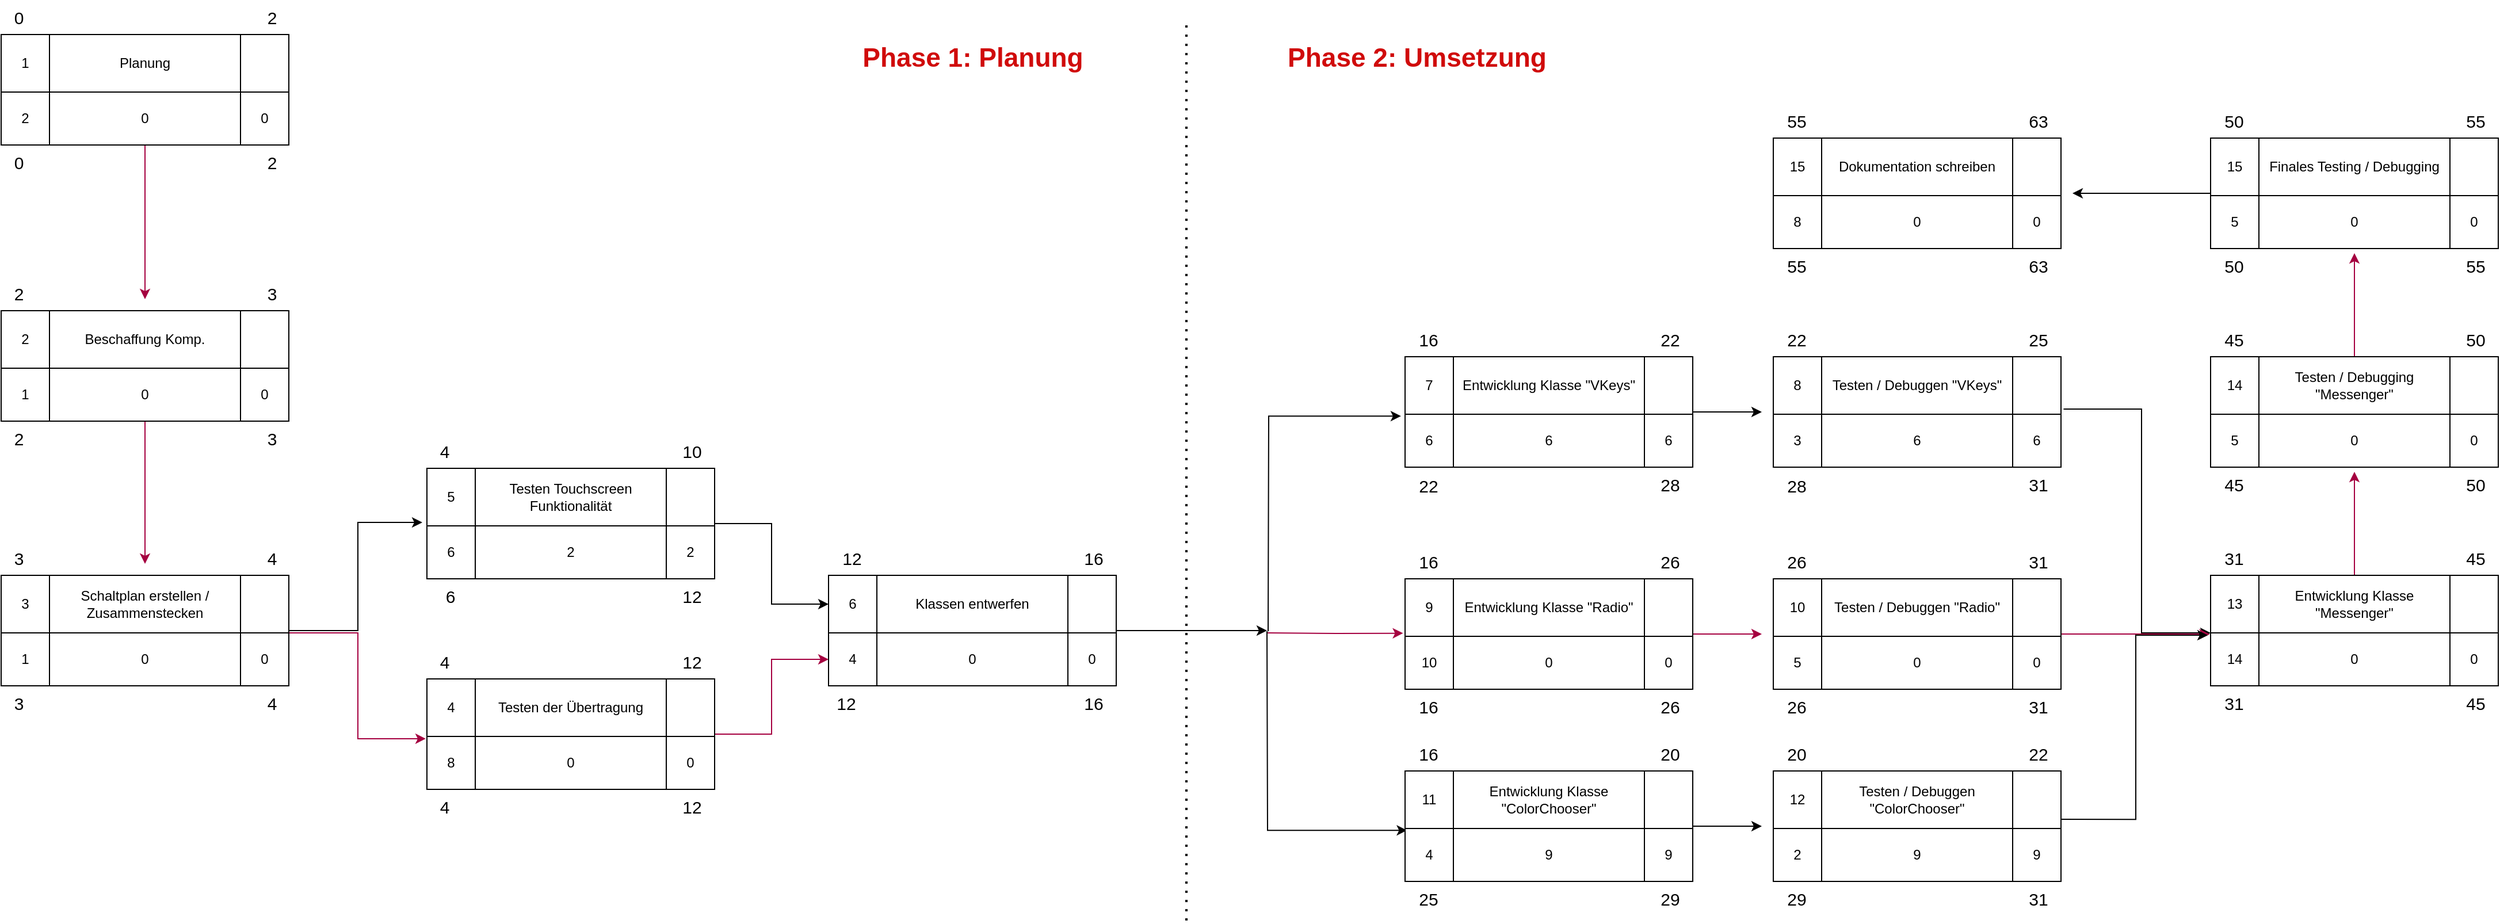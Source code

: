 <mxfile version="20.8.5" type="device"><diagram id="IZnDAe7LACGxGKt0NqC0" name="Seite-1"><mxGraphModel dx="2214" dy="1965" grid="1" gridSize="10" guides="1" tooltips="1" connect="1" arrows="1" fold="1" page="1" pageScale="1" pageWidth="827" pageHeight="1169" math="0" shadow="0"><root><mxCell id="0"/><mxCell id="1" parent="0"/><mxCell id="ZXr0emO4euzqSP4jLQeX-206" style="edgeStyle=orthogonalEdgeStyle;rounded=0;orthogonalLoop=1;jettySize=auto;html=1;fillColor=#d80073;strokeColor=#A50040;" parent="1" source="ZXr0emO4euzqSP4jLQeX-4" edge="1"><mxGeometry relative="1" as="geometry"><mxPoint x="-305" y="240" as="targetPoint"/></mxGeometry></mxCell><mxCell id="ZXr0emO4euzqSP4jLQeX-4" value="" style="shape=table;html=1;whiteSpace=wrap;startSize=0;container=1;collapsible=0;childLayout=tableLayout;labelBackgroundColor=none;" parent="1" vertex="1"><mxGeometry x="-430" y="10" width="250" height="96" as="geometry"/></mxCell><mxCell id="ZXr0emO4euzqSP4jLQeX-5" value="" style="shape=tableRow;horizontal=0;startSize=0;swimlaneHead=0;swimlaneBody=0;top=0;left=0;bottom=0;right=0;collapsible=0;dropTarget=0;fillColor=none;points=[[0,0.5],[1,0.5]];portConstraint=eastwest;labelBackgroundColor=none;" parent="ZXr0emO4euzqSP4jLQeX-4" vertex="1"><mxGeometry width="250" height="50" as="geometry"/></mxCell><mxCell id="ZXr0emO4euzqSP4jLQeX-6" value="1" style="shape=partialRectangle;html=1;whiteSpace=wrap;connectable=0;fillColor=none;top=0;left=0;bottom=0;right=0;overflow=hidden;labelBackgroundColor=none;" parent="ZXr0emO4euzqSP4jLQeX-5" vertex="1"><mxGeometry width="42" height="50" as="geometry"><mxRectangle width="42" height="50" as="alternateBounds"/></mxGeometry></mxCell><mxCell id="ZXr0emO4euzqSP4jLQeX-7" value="Planung" style="shape=partialRectangle;html=1;whiteSpace=wrap;connectable=0;fillColor=none;top=0;left=0;bottom=0;right=0;overflow=hidden;labelBackgroundColor=none;" parent="ZXr0emO4euzqSP4jLQeX-5" vertex="1"><mxGeometry x="42" width="166" height="50" as="geometry"><mxRectangle width="166" height="50" as="alternateBounds"/></mxGeometry></mxCell><mxCell id="ZXr0emO4euzqSP4jLQeX-8" value="" style="shape=partialRectangle;html=1;whiteSpace=wrap;connectable=0;fillColor=none;top=0;left=0;bottom=0;right=0;overflow=hidden;labelBackgroundColor=none;" parent="ZXr0emO4euzqSP4jLQeX-5" vertex="1"><mxGeometry x="208" width="42" height="50" as="geometry"><mxRectangle width="42" height="50" as="alternateBounds"/></mxGeometry></mxCell><mxCell id="ZXr0emO4euzqSP4jLQeX-9" value="" style="shape=tableRow;horizontal=0;startSize=0;swimlaneHead=0;swimlaneBody=0;top=0;left=0;bottom=0;right=0;collapsible=0;dropTarget=0;fillColor=none;points=[[0,0.5],[1,0.5]];portConstraint=eastwest;labelBackgroundColor=none;" parent="ZXr0emO4euzqSP4jLQeX-4" vertex="1"><mxGeometry y="50" width="250" height="46" as="geometry"/></mxCell><mxCell id="ZXr0emO4euzqSP4jLQeX-10" value="2" style="shape=partialRectangle;html=1;whiteSpace=wrap;connectable=0;fillColor=none;top=0;left=0;bottom=0;right=0;overflow=hidden;labelBackgroundColor=none;" parent="ZXr0emO4euzqSP4jLQeX-9" vertex="1"><mxGeometry width="42" height="46" as="geometry"><mxRectangle width="42" height="46" as="alternateBounds"/></mxGeometry></mxCell><mxCell id="ZXr0emO4euzqSP4jLQeX-11" value="0" style="shape=partialRectangle;html=1;whiteSpace=wrap;connectable=0;fillColor=none;top=0;left=0;bottom=0;right=0;overflow=hidden;labelBackgroundColor=none;" parent="ZXr0emO4euzqSP4jLQeX-9" vertex="1"><mxGeometry x="42" width="166" height="46" as="geometry"><mxRectangle width="166" height="46" as="alternateBounds"/></mxGeometry></mxCell><mxCell id="ZXr0emO4euzqSP4jLQeX-12" value="0" style="shape=partialRectangle;html=1;whiteSpace=wrap;connectable=0;fillColor=none;top=0;left=0;bottom=0;right=0;overflow=hidden;labelBackgroundColor=none;" parent="ZXr0emO4euzqSP4jLQeX-9" vertex="1"><mxGeometry x="208" width="42" height="46" as="geometry"><mxRectangle width="42" height="46" as="alternateBounds"/></mxGeometry></mxCell><mxCell id="ZXr0emO4euzqSP4jLQeX-17" value="0" style="text;html=1;align=center;verticalAlign=middle;resizable=0;points=[];autosize=1;strokeColor=none;fillColor=none;fontSize=15;labelBackgroundColor=none;" parent="1" vertex="1"><mxGeometry x="-430" y="-20" width="30" height="30" as="geometry"/></mxCell><mxCell id="ZXr0emO4euzqSP4jLQeX-18" value="0" style="text;html=1;align=center;verticalAlign=middle;resizable=0;points=[];autosize=1;strokeColor=none;fillColor=none;fontSize=15;labelBackgroundColor=none;" parent="1" vertex="1"><mxGeometry x="-430" y="106" width="30" height="30" as="geometry"/></mxCell><mxCell id="ZXr0emO4euzqSP4jLQeX-19" value="2" style="text;html=1;align=center;verticalAlign=middle;resizable=0;points=[];autosize=1;strokeColor=none;fillColor=none;fontSize=15;labelBackgroundColor=none;" parent="1" vertex="1"><mxGeometry x="-210" y="106" width="30" height="30" as="geometry"/></mxCell><mxCell id="ZXr0emO4euzqSP4jLQeX-20" value="2" style="text;html=1;align=center;verticalAlign=middle;resizable=0;points=[];autosize=1;strokeColor=none;fillColor=none;fontSize=15;labelBackgroundColor=none;" parent="1" vertex="1"><mxGeometry x="-210" y="-20" width="30" height="30" as="geometry"/></mxCell><mxCell id="ZXr0emO4euzqSP4jLQeX-207" style="edgeStyle=orthogonalEdgeStyle;rounded=0;orthogonalLoop=1;jettySize=auto;html=1;fillColor=#d80073;strokeColor=#A50040;" parent="1" source="ZXr0emO4euzqSP4jLQeX-21" edge="1"><mxGeometry relative="1" as="geometry"><mxPoint x="-305" y="470" as="targetPoint"/></mxGeometry></mxCell><mxCell id="ZXr0emO4euzqSP4jLQeX-21" value="" style="shape=table;html=1;whiteSpace=wrap;startSize=0;container=1;collapsible=0;childLayout=tableLayout;labelBackgroundColor=none;" parent="1" vertex="1"><mxGeometry x="-430" y="250" width="250" height="96" as="geometry"/></mxCell><mxCell id="ZXr0emO4euzqSP4jLQeX-22" value="" style="shape=tableRow;horizontal=0;startSize=0;swimlaneHead=0;swimlaneBody=0;top=0;left=0;bottom=0;right=0;collapsible=0;dropTarget=0;fillColor=none;points=[[0,0.5],[1,0.5]];portConstraint=eastwest;labelBackgroundColor=none;" parent="ZXr0emO4euzqSP4jLQeX-21" vertex="1"><mxGeometry width="250" height="50" as="geometry"/></mxCell><mxCell id="ZXr0emO4euzqSP4jLQeX-23" value="2" style="shape=partialRectangle;html=1;whiteSpace=wrap;connectable=0;fillColor=none;top=0;left=0;bottom=0;right=0;overflow=hidden;labelBackgroundColor=none;" parent="ZXr0emO4euzqSP4jLQeX-22" vertex="1"><mxGeometry width="42" height="50" as="geometry"><mxRectangle width="42" height="50" as="alternateBounds"/></mxGeometry></mxCell><mxCell id="ZXr0emO4euzqSP4jLQeX-24" value="Beschaffung Komp." style="shape=partialRectangle;html=1;whiteSpace=wrap;connectable=0;fillColor=none;top=0;left=0;bottom=0;right=0;overflow=hidden;labelBackgroundColor=none;" parent="ZXr0emO4euzqSP4jLQeX-22" vertex="1"><mxGeometry x="42" width="166" height="50" as="geometry"><mxRectangle width="166" height="50" as="alternateBounds"/></mxGeometry></mxCell><mxCell id="ZXr0emO4euzqSP4jLQeX-25" value="" style="shape=partialRectangle;html=1;whiteSpace=wrap;connectable=0;fillColor=none;top=0;left=0;bottom=0;right=0;overflow=hidden;labelBackgroundColor=none;" parent="ZXr0emO4euzqSP4jLQeX-22" vertex="1"><mxGeometry x="208" width="42" height="50" as="geometry"><mxRectangle width="42" height="50" as="alternateBounds"/></mxGeometry></mxCell><mxCell id="ZXr0emO4euzqSP4jLQeX-26" value="" style="shape=tableRow;horizontal=0;startSize=0;swimlaneHead=0;swimlaneBody=0;top=0;left=0;bottom=0;right=0;collapsible=0;dropTarget=0;fillColor=none;points=[[0,0.5],[1,0.5]];portConstraint=eastwest;labelBackgroundColor=none;" parent="ZXr0emO4euzqSP4jLQeX-21" vertex="1"><mxGeometry y="50" width="250" height="46" as="geometry"/></mxCell><mxCell id="ZXr0emO4euzqSP4jLQeX-27" value="1" style="shape=partialRectangle;html=1;whiteSpace=wrap;connectable=0;fillColor=none;top=0;left=0;bottom=0;right=0;overflow=hidden;labelBackgroundColor=none;" parent="ZXr0emO4euzqSP4jLQeX-26" vertex="1"><mxGeometry width="42" height="46" as="geometry"><mxRectangle width="42" height="46" as="alternateBounds"/></mxGeometry></mxCell><mxCell id="ZXr0emO4euzqSP4jLQeX-28" value="0" style="shape=partialRectangle;html=1;whiteSpace=wrap;connectable=0;fillColor=none;top=0;left=0;bottom=0;right=0;overflow=hidden;labelBackgroundColor=none;" parent="ZXr0emO4euzqSP4jLQeX-26" vertex="1"><mxGeometry x="42" width="166" height="46" as="geometry"><mxRectangle width="166" height="46" as="alternateBounds"/></mxGeometry></mxCell><mxCell id="ZXr0emO4euzqSP4jLQeX-29" value="0" style="shape=partialRectangle;html=1;whiteSpace=wrap;connectable=0;fillColor=none;top=0;left=0;bottom=0;right=0;overflow=hidden;labelBackgroundColor=none;" parent="ZXr0emO4euzqSP4jLQeX-26" vertex="1"><mxGeometry x="208" width="42" height="46" as="geometry"><mxRectangle width="42" height="46" as="alternateBounds"/></mxGeometry></mxCell><mxCell id="ZXr0emO4euzqSP4jLQeX-30" value="2" style="text;html=1;align=center;verticalAlign=middle;resizable=0;points=[];autosize=1;strokeColor=none;fillColor=none;fontSize=15;labelBackgroundColor=none;" parent="1" vertex="1"><mxGeometry x="-430" y="220" width="30" height="30" as="geometry"/></mxCell><mxCell id="ZXr0emO4euzqSP4jLQeX-31" value="2" style="text;html=1;align=center;verticalAlign=middle;resizable=0;points=[];autosize=1;strokeColor=none;fillColor=none;fontSize=15;labelBackgroundColor=none;" parent="1" vertex="1"><mxGeometry x="-430" y="346" width="30" height="30" as="geometry"/></mxCell><mxCell id="ZXr0emO4euzqSP4jLQeX-32" value="3" style="text;html=1;align=center;verticalAlign=middle;resizable=0;points=[];autosize=1;strokeColor=none;fillColor=none;fontSize=15;labelBackgroundColor=none;" parent="1" vertex="1"><mxGeometry x="-210" y="346" width="30" height="30" as="geometry"/></mxCell><mxCell id="ZXr0emO4euzqSP4jLQeX-33" value="3" style="text;html=1;align=center;verticalAlign=middle;resizable=0;points=[];autosize=1;strokeColor=none;fillColor=none;fontSize=15;labelBackgroundColor=none;" parent="1" vertex="1"><mxGeometry x="-210" y="220" width="30" height="30" as="geometry"/></mxCell><mxCell id="ZXr0emO4euzqSP4jLQeX-199" style="edgeStyle=orthogonalEdgeStyle;rounded=0;orthogonalLoop=1;jettySize=auto;html=1;entryX=-0.016;entryY=-0.065;entryDx=0;entryDy=0;entryPerimeter=0;" parent="1" source="ZXr0emO4euzqSP4jLQeX-37" target="ZXr0emO4euzqSP4jLQeX-189" edge="1"><mxGeometry relative="1" as="geometry"/></mxCell><mxCell id="ZXr0emO4euzqSP4jLQeX-200" style="edgeStyle=orthogonalEdgeStyle;rounded=0;orthogonalLoop=1;jettySize=auto;html=1;entryX=-0.004;entryY=0.043;entryDx=0;entryDy=0;entryPerimeter=0;exitX=0.984;exitY=-0.022;exitDx=0;exitDy=0;exitPerimeter=0;fillColor=#d80073;strokeColor=#A50040;" parent="1" source="ZXr0emO4euzqSP4jLQeX-42" target="ZXr0emO4euzqSP4jLQeX-56" edge="1"><mxGeometry relative="1" as="geometry"><Array as="points"><mxPoint x="-184" y="530"/><mxPoint x="-120" y="530"/><mxPoint x="-120" y="622"/></Array></mxGeometry></mxCell><mxCell id="ZXr0emO4euzqSP4jLQeX-37" value="" style="shape=table;html=1;whiteSpace=wrap;startSize=0;container=1;collapsible=0;childLayout=tableLayout;labelBackgroundColor=none;" parent="1" vertex="1"><mxGeometry x="-430" y="480" width="250" height="96" as="geometry"/></mxCell><mxCell id="ZXr0emO4euzqSP4jLQeX-38" value="" style="shape=tableRow;horizontal=0;startSize=0;swimlaneHead=0;swimlaneBody=0;top=0;left=0;bottom=0;right=0;collapsible=0;dropTarget=0;fillColor=none;points=[[0,0.5],[1,0.5]];portConstraint=eastwest;labelBackgroundColor=none;" parent="ZXr0emO4euzqSP4jLQeX-37" vertex="1"><mxGeometry width="250" height="50" as="geometry"/></mxCell><mxCell id="ZXr0emO4euzqSP4jLQeX-39" value="3" style="shape=partialRectangle;html=1;whiteSpace=wrap;connectable=0;fillColor=none;top=0;left=0;bottom=0;right=0;overflow=hidden;labelBackgroundColor=none;" parent="ZXr0emO4euzqSP4jLQeX-38" vertex="1"><mxGeometry width="42" height="50" as="geometry"><mxRectangle width="42" height="50" as="alternateBounds"/></mxGeometry></mxCell><mxCell id="ZXr0emO4euzqSP4jLQeX-40" value="Schaltplan erstellen / Zusammenstecken" style="shape=partialRectangle;html=1;whiteSpace=wrap;connectable=0;fillColor=none;top=0;left=0;bottom=0;right=0;overflow=hidden;labelBackgroundColor=none;" parent="ZXr0emO4euzqSP4jLQeX-38" vertex="1"><mxGeometry x="42" width="166" height="50" as="geometry"><mxRectangle width="166" height="50" as="alternateBounds"/></mxGeometry></mxCell><mxCell id="ZXr0emO4euzqSP4jLQeX-41" value="" style="shape=partialRectangle;html=1;whiteSpace=wrap;connectable=0;fillColor=none;top=0;left=0;bottom=0;right=0;overflow=hidden;labelBackgroundColor=none;" parent="ZXr0emO4euzqSP4jLQeX-38" vertex="1"><mxGeometry x="208" width="42" height="50" as="geometry"><mxRectangle width="42" height="50" as="alternateBounds"/></mxGeometry></mxCell><mxCell id="ZXr0emO4euzqSP4jLQeX-42" value="" style="shape=tableRow;horizontal=0;startSize=0;swimlaneHead=0;swimlaneBody=0;top=0;left=0;bottom=0;right=0;collapsible=0;dropTarget=0;fillColor=none;points=[[0,0.5],[1,0.5]];portConstraint=eastwest;labelBackgroundColor=none;" parent="ZXr0emO4euzqSP4jLQeX-37" vertex="1"><mxGeometry y="50" width="250" height="46" as="geometry"/></mxCell><mxCell id="ZXr0emO4euzqSP4jLQeX-43" value="1" style="shape=partialRectangle;html=1;whiteSpace=wrap;connectable=0;fillColor=none;top=0;left=0;bottom=0;right=0;overflow=hidden;labelBackgroundColor=none;" parent="ZXr0emO4euzqSP4jLQeX-42" vertex="1"><mxGeometry width="42" height="46" as="geometry"><mxRectangle width="42" height="46" as="alternateBounds"/></mxGeometry></mxCell><mxCell id="ZXr0emO4euzqSP4jLQeX-44" value="0" style="shape=partialRectangle;html=1;whiteSpace=wrap;connectable=0;fillColor=none;top=0;left=0;bottom=0;right=0;overflow=hidden;labelBackgroundColor=none;" parent="ZXr0emO4euzqSP4jLQeX-42" vertex="1"><mxGeometry x="42" width="166" height="46" as="geometry"><mxRectangle width="166" height="46" as="alternateBounds"/></mxGeometry></mxCell><mxCell id="ZXr0emO4euzqSP4jLQeX-45" value="0" style="shape=partialRectangle;html=1;whiteSpace=wrap;connectable=0;fillColor=none;top=0;left=0;bottom=0;right=0;overflow=hidden;labelBackgroundColor=none;" parent="ZXr0emO4euzqSP4jLQeX-42" vertex="1"><mxGeometry x="208" width="42" height="46" as="geometry"><mxRectangle width="42" height="46" as="alternateBounds"/></mxGeometry></mxCell><mxCell id="ZXr0emO4euzqSP4jLQeX-46" value="3" style="text;html=1;align=center;verticalAlign=middle;resizable=0;points=[];autosize=1;strokeColor=none;fillColor=none;fontSize=15;labelBackgroundColor=none;" parent="1" vertex="1"><mxGeometry x="-430" y="450" width="30" height="30" as="geometry"/></mxCell><mxCell id="ZXr0emO4euzqSP4jLQeX-47" value="3" style="text;html=1;align=center;verticalAlign=middle;resizable=0;points=[];autosize=1;strokeColor=none;fillColor=none;fontSize=15;labelBackgroundColor=none;" parent="1" vertex="1"><mxGeometry x="-430" y="576" width="30" height="30" as="geometry"/></mxCell><mxCell id="ZXr0emO4euzqSP4jLQeX-48" value="4" style="text;html=1;align=center;verticalAlign=middle;resizable=0;points=[];autosize=1;strokeColor=none;fillColor=none;fontSize=15;labelBackgroundColor=none;" parent="1" vertex="1"><mxGeometry x="-210" y="576" width="30" height="30" as="geometry"/></mxCell><mxCell id="ZXr0emO4euzqSP4jLQeX-49" value="4" style="text;html=1;align=center;verticalAlign=middle;resizable=0;points=[];autosize=1;strokeColor=none;fillColor=none;fontSize=15;labelBackgroundColor=none;" parent="1" vertex="1"><mxGeometry x="-210" y="450" width="30" height="30" as="geometry"/></mxCell><mxCell id="ZXr0emO4euzqSP4jLQeX-198" style="edgeStyle=orthogonalEdgeStyle;rounded=0;orthogonalLoop=1;jettySize=auto;html=1;entryX=0;entryY=0.5;entryDx=0;entryDy=0;fillColor=#d80073;strokeColor=#A50040;" parent="1" source="ZXr0emO4euzqSP4jLQeX-51" target="ZXr0emO4euzqSP4jLQeX-70" edge="1"><mxGeometry relative="1" as="geometry"/></mxCell><mxCell id="ZXr0emO4euzqSP4jLQeX-51" value="" style="shape=table;html=1;whiteSpace=wrap;startSize=0;container=1;collapsible=0;childLayout=tableLayout;labelBackgroundColor=none;" parent="1" vertex="1"><mxGeometry x="-60" y="570" width="250" height="96" as="geometry"/></mxCell><mxCell id="ZXr0emO4euzqSP4jLQeX-52" value="" style="shape=tableRow;horizontal=0;startSize=0;swimlaneHead=0;swimlaneBody=0;top=0;left=0;bottom=0;right=0;collapsible=0;dropTarget=0;fillColor=none;points=[[0,0.5],[1,0.5]];portConstraint=eastwest;labelBackgroundColor=none;" parent="ZXr0emO4euzqSP4jLQeX-51" vertex="1"><mxGeometry width="250" height="50" as="geometry"/></mxCell><mxCell id="ZXr0emO4euzqSP4jLQeX-53" value="4" style="shape=partialRectangle;html=1;whiteSpace=wrap;connectable=0;fillColor=none;top=0;left=0;bottom=0;right=0;overflow=hidden;labelBackgroundColor=none;" parent="ZXr0emO4euzqSP4jLQeX-52" vertex="1"><mxGeometry width="42" height="50" as="geometry"><mxRectangle width="42" height="50" as="alternateBounds"/></mxGeometry></mxCell><mxCell id="ZXr0emO4euzqSP4jLQeX-54" value="Testen der Übertragung" style="shape=partialRectangle;html=1;whiteSpace=wrap;connectable=0;fillColor=none;top=0;left=0;bottom=0;right=0;overflow=hidden;labelBackgroundColor=none;" parent="ZXr0emO4euzqSP4jLQeX-52" vertex="1"><mxGeometry x="42" width="166" height="50" as="geometry"><mxRectangle width="166" height="50" as="alternateBounds"/></mxGeometry></mxCell><mxCell id="ZXr0emO4euzqSP4jLQeX-55" value="" style="shape=partialRectangle;html=1;whiteSpace=wrap;connectable=0;fillColor=none;top=0;left=0;bottom=0;right=0;overflow=hidden;labelBackgroundColor=none;" parent="ZXr0emO4euzqSP4jLQeX-52" vertex="1"><mxGeometry x="208" width="42" height="50" as="geometry"><mxRectangle width="42" height="50" as="alternateBounds"/></mxGeometry></mxCell><mxCell id="ZXr0emO4euzqSP4jLQeX-56" value="" style="shape=tableRow;horizontal=0;startSize=0;swimlaneHead=0;swimlaneBody=0;top=0;left=0;bottom=0;right=0;collapsible=0;dropTarget=0;fillColor=none;points=[[0,0.5],[1,0.5]];portConstraint=eastwest;labelBackgroundColor=none;" parent="ZXr0emO4euzqSP4jLQeX-51" vertex="1"><mxGeometry y="50" width="250" height="46" as="geometry"/></mxCell><mxCell id="ZXr0emO4euzqSP4jLQeX-57" value="8" style="shape=partialRectangle;html=1;whiteSpace=wrap;connectable=0;fillColor=none;top=0;left=0;bottom=0;right=0;overflow=hidden;labelBackgroundColor=none;" parent="ZXr0emO4euzqSP4jLQeX-56" vertex="1"><mxGeometry width="42" height="46" as="geometry"><mxRectangle width="42" height="46" as="alternateBounds"/></mxGeometry></mxCell><mxCell id="ZXr0emO4euzqSP4jLQeX-58" value="0" style="shape=partialRectangle;html=1;whiteSpace=wrap;connectable=0;fillColor=none;top=0;left=0;bottom=0;right=0;overflow=hidden;labelBackgroundColor=none;" parent="ZXr0emO4euzqSP4jLQeX-56" vertex="1"><mxGeometry x="42" width="166" height="46" as="geometry"><mxRectangle width="166" height="46" as="alternateBounds"/></mxGeometry></mxCell><mxCell id="ZXr0emO4euzqSP4jLQeX-59" value="0" style="shape=partialRectangle;html=1;whiteSpace=wrap;connectable=0;fillColor=none;top=0;left=0;bottom=0;right=0;overflow=hidden;labelBackgroundColor=none;" parent="ZXr0emO4euzqSP4jLQeX-56" vertex="1"><mxGeometry x="208" width="42" height="46" as="geometry"><mxRectangle width="42" height="46" as="alternateBounds"/></mxGeometry></mxCell><mxCell id="ZXr0emO4euzqSP4jLQeX-60" value="4" style="text;html=1;align=center;verticalAlign=middle;resizable=0;points=[];autosize=1;strokeColor=none;fillColor=none;fontSize=15;labelBackgroundColor=none;" parent="1" vertex="1"><mxGeometry x="-60" y="540" width="30" height="30" as="geometry"/></mxCell><mxCell id="ZXr0emO4euzqSP4jLQeX-61" value="4" style="text;html=1;align=center;verticalAlign=middle;resizable=0;points=[];autosize=1;strokeColor=none;fillColor=none;fontSize=15;labelBackgroundColor=none;" parent="1" vertex="1"><mxGeometry x="-60" y="666" width="30" height="30" as="geometry"/></mxCell><mxCell id="ZXr0emO4euzqSP4jLQeX-62" value="12" style="text;html=1;align=center;verticalAlign=middle;resizable=0;points=[];autosize=1;strokeColor=none;fillColor=none;fontSize=15;labelBackgroundColor=none;" parent="1" vertex="1"><mxGeometry x="150" y="666" width="40" height="30" as="geometry"/></mxCell><mxCell id="ZXr0emO4euzqSP4jLQeX-63" value="12" style="text;html=1;align=center;verticalAlign=middle;resizable=0;points=[];autosize=1;strokeColor=none;fillColor=none;fontSize=15;labelBackgroundColor=none;" parent="1" vertex="1"><mxGeometry x="150" y="540" width="40" height="30" as="geometry"/></mxCell><mxCell id="kMWkY-Av8yUJi120KIS3-311" style="edgeStyle=orthogonalEdgeStyle;rounded=0;orthogonalLoop=1;jettySize=auto;html=1;" parent="1" source="ZXr0emO4euzqSP4jLQeX-65" edge="1"><mxGeometry relative="1" as="geometry"><mxPoint x="670" y="528" as="targetPoint"/></mxGeometry></mxCell><mxCell id="ZXr0emO4euzqSP4jLQeX-65" value="" style="shape=table;html=1;whiteSpace=wrap;startSize=0;container=1;collapsible=0;childLayout=tableLayout;labelBackgroundColor=none;" parent="1" vertex="1"><mxGeometry x="289" y="480" width="250" height="96" as="geometry"/></mxCell><mxCell id="ZXr0emO4euzqSP4jLQeX-66" value="" style="shape=tableRow;horizontal=0;startSize=0;swimlaneHead=0;swimlaneBody=0;top=0;left=0;bottom=0;right=0;collapsible=0;dropTarget=0;fillColor=none;points=[[0,0.5],[1,0.5]];portConstraint=eastwest;labelBackgroundColor=none;" parent="ZXr0emO4euzqSP4jLQeX-65" vertex="1"><mxGeometry width="250" height="50" as="geometry"/></mxCell><mxCell id="ZXr0emO4euzqSP4jLQeX-67" value="6" style="shape=partialRectangle;html=1;whiteSpace=wrap;connectable=0;fillColor=none;top=0;left=0;bottom=0;right=0;overflow=hidden;labelBackgroundColor=none;" parent="ZXr0emO4euzqSP4jLQeX-66" vertex="1"><mxGeometry width="42" height="50" as="geometry"><mxRectangle width="42" height="50" as="alternateBounds"/></mxGeometry></mxCell><mxCell id="ZXr0emO4euzqSP4jLQeX-68" value="Klassen entwerfen" style="shape=partialRectangle;html=1;whiteSpace=wrap;connectable=0;fillColor=none;top=0;left=0;bottom=0;right=0;overflow=hidden;labelBackgroundColor=none;" parent="ZXr0emO4euzqSP4jLQeX-66" vertex="1"><mxGeometry x="42" width="166" height="50" as="geometry"><mxRectangle width="166" height="50" as="alternateBounds"/></mxGeometry></mxCell><mxCell id="ZXr0emO4euzqSP4jLQeX-69" value="" style="shape=partialRectangle;html=1;whiteSpace=wrap;connectable=0;fillColor=none;top=0;left=0;bottom=0;right=0;overflow=hidden;labelBackgroundColor=none;" parent="ZXr0emO4euzqSP4jLQeX-66" vertex="1"><mxGeometry x="208" width="42" height="50" as="geometry"><mxRectangle width="42" height="50" as="alternateBounds"/></mxGeometry></mxCell><mxCell id="ZXr0emO4euzqSP4jLQeX-70" value="" style="shape=tableRow;horizontal=0;startSize=0;swimlaneHead=0;swimlaneBody=0;top=0;left=0;bottom=0;right=0;collapsible=0;dropTarget=0;fillColor=none;points=[[0,0.5],[1,0.5]];portConstraint=eastwest;labelBackgroundColor=none;" parent="ZXr0emO4euzqSP4jLQeX-65" vertex="1"><mxGeometry y="50" width="250" height="46" as="geometry"/></mxCell><mxCell id="ZXr0emO4euzqSP4jLQeX-71" value="4" style="shape=partialRectangle;html=1;whiteSpace=wrap;connectable=0;fillColor=none;top=0;left=0;bottom=0;right=0;overflow=hidden;labelBackgroundColor=none;" parent="ZXr0emO4euzqSP4jLQeX-70" vertex="1"><mxGeometry width="42" height="46" as="geometry"><mxRectangle width="42" height="46" as="alternateBounds"/></mxGeometry></mxCell><mxCell id="ZXr0emO4euzqSP4jLQeX-72" value="0" style="shape=partialRectangle;html=1;whiteSpace=wrap;connectable=0;fillColor=none;top=0;left=0;bottom=0;right=0;overflow=hidden;labelBackgroundColor=none;" parent="ZXr0emO4euzqSP4jLQeX-70" vertex="1"><mxGeometry x="42" width="166" height="46" as="geometry"><mxRectangle width="166" height="46" as="alternateBounds"/></mxGeometry></mxCell><mxCell id="ZXr0emO4euzqSP4jLQeX-73" value="0" style="shape=partialRectangle;html=1;whiteSpace=wrap;connectable=0;fillColor=none;top=0;left=0;bottom=0;right=0;overflow=hidden;labelBackgroundColor=none;" parent="ZXr0emO4euzqSP4jLQeX-70" vertex="1"><mxGeometry x="208" width="42" height="46" as="geometry"><mxRectangle width="42" height="46" as="alternateBounds"/></mxGeometry></mxCell><mxCell id="ZXr0emO4euzqSP4jLQeX-74" value="12" style="text;html=1;align=center;verticalAlign=middle;resizable=0;points=[];autosize=1;strokeColor=none;fillColor=none;fontSize=15;labelBackgroundColor=none;" parent="1" vertex="1"><mxGeometry x="289" y="450" width="40" height="30" as="geometry"/></mxCell><mxCell id="ZXr0emO4euzqSP4jLQeX-75" value="12" style="text;html=1;align=center;verticalAlign=middle;resizable=0;points=[];autosize=1;strokeColor=none;fillColor=none;fontSize=15;labelBackgroundColor=none;" parent="1" vertex="1"><mxGeometry x="284" y="576" width="40" height="30" as="geometry"/></mxCell><mxCell id="ZXr0emO4euzqSP4jLQeX-76" value="16" style="text;html=1;align=center;verticalAlign=middle;resizable=0;points=[];autosize=1;strokeColor=none;fillColor=none;fontSize=15;labelBackgroundColor=none;" parent="1" vertex="1"><mxGeometry x="499" y="576" width="40" height="30" as="geometry"/></mxCell><mxCell id="ZXr0emO4euzqSP4jLQeX-77" value="16" style="text;html=1;align=center;verticalAlign=middle;resizable=0;points=[];autosize=1;strokeColor=none;fillColor=none;fontSize=15;labelBackgroundColor=none;" parent="1" vertex="1"><mxGeometry x="499" y="450" width="40" height="30" as="geometry"/></mxCell><mxCell id="ZXr0emO4euzqSP4jLQeX-197" style="edgeStyle=orthogonalEdgeStyle;rounded=0;orthogonalLoop=1;jettySize=auto;html=1;" parent="1" source="ZXr0emO4euzqSP4jLQeX-184" target="ZXr0emO4euzqSP4jLQeX-66" edge="1"><mxGeometry relative="1" as="geometry"/></mxCell><mxCell id="ZXr0emO4euzqSP4jLQeX-184" value="" style="shape=table;html=1;whiteSpace=wrap;startSize=0;container=1;collapsible=0;childLayout=tableLayout;labelBackgroundColor=none;" parent="1" vertex="1"><mxGeometry x="-60" y="387" width="250" height="96" as="geometry"/></mxCell><mxCell id="ZXr0emO4euzqSP4jLQeX-185" value="" style="shape=tableRow;horizontal=0;startSize=0;swimlaneHead=0;swimlaneBody=0;top=0;left=0;bottom=0;right=0;collapsible=0;dropTarget=0;fillColor=none;points=[[0,0.5],[1,0.5]];portConstraint=eastwest;labelBackgroundColor=none;" parent="ZXr0emO4euzqSP4jLQeX-184" vertex="1"><mxGeometry width="250" height="50" as="geometry"/></mxCell><mxCell id="ZXr0emO4euzqSP4jLQeX-186" value="5" style="shape=partialRectangle;html=1;whiteSpace=wrap;connectable=0;fillColor=none;top=0;left=0;bottom=0;right=0;overflow=hidden;labelBackgroundColor=none;" parent="ZXr0emO4euzqSP4jLQeX-185" vertex="1"><mxGeometry width="42" height="50" as="geometry"><mxRectangle width="42" height="50" as="alternateBounds"/></mxGeometry></mxCell><mxCell id="ZXr0emO4euzqSP4jLQeX-187" value="Testen Touchscreen Funktionalität" style="shape=partialRectangle;html=1;whiteSpace=wrap;connectable=0;fillColor=none;top=0;left=0;bottom=0;right=0;overflow=hidden;labelBackgroundColor=none;" parent="ZXr0emO4euzqSP4jLQeX-185" vertex="1"><mxGeometry x="42" width="166" height="50" as="geometry"><mxRectangle width="166" height="50" as="alternateBounds"/></mxGeometry></mxCell><mxCell id="ZXr0emO4euzqSP4jLQeX-188" value="" style="shape=partialRectangle;html=1;whiteSpace=wrap;connectable=0;fillColor=none;top=0;left=0;bottom=0;right=0;overflow=hidden;labelBackgroundColor=none;" parent="ZXr0emO4euzqSP4jLQeX-185" vertex="1"><mxGeometry x="208" width="42" height="50" as="geometry"><mxRectangle width="42" height="50" as="alternateBounds"/></mxGeometry></mxCell><mxCell id="ZXr0emO4euzqSP4jLQeX-189" value="" style="shape=tableRow;horizontal=0;startSize=0;swimlaneHead=0;swimlaneBody=0;top=0;left=0;bottom=0;right=0;collapsible=0;dropTarget=0;fillColor=none;points=[[0,0.5],[1,0.5]];portConstraint=eastwest;labelBackgroundColor=none;" parent="ZXr0emO4euzqSP4jLQeX-184" vertex="1"><mxGeometry y="50" width="250" height="46" as="geometry"/></mxCell><mxCell id="ZXr0emO4euzqSP4jLQeX-190" value="6" style="shape=partialRectangle;html=1;whiteSpace=wrap;connectable=0;fillColor=none;top=0;left=0;bottom=0;right=0;overflow=hidden;labelBackgroundColor=none;" parent="ZXr0emO4euzqSP4jLQeX-189" vertex="1"><mxGeometry width="42" height="46" as="geometry"><mxRectangle width="42" height="46" as="alternateBounds"/></mxGeometry></mxCell><mxCell id="ZXr0emO4euzqSP4jLQeX-191" value="2" style="shape=partialRectangle;html=1;whiteSpace=wrap;connectable=0;fillColor=none;top=0;left=0;bottom=0;right=0;overflow=hidden;labelBackgroundColor=none;" parent="ZXr0emO4euzqSP4jLQeX-189" vertex="1"><mxGeometry x="42" width="166" height="46" as="geometry"><mxRectangle width="166" height="46" as="alternateBounds"/></mxGeometry></mxCell><mxCell id="ZXr0emO4euzqSP4jLQeX-192" value="2" style="shape=partialRectangle;html=1;whiteSpace=wrap;connectable=0;fillColor=none;top=0;left=0;bottom=0;right=0;overflow=hidden;labelBackgroundColor=none;" parent="ZXr0emO4euzqSP4jLQeX-189" vertex="1"><mxGeometry x="208" width="42" height="46" as="geometry"><mxRectangle width="42" height="46" as="alternateBounds"/></mxGeometry></mxCell><mxCell id="ZXr0emO4euzqSP4jLQeX-193" value="4" style="text;html=1;align=center;verticalAlign=middle;resizable=0;points=[];autosize=1;strokeColor=none;fillColor=none;fontSize=15;labelBackgroundColor=none;" parent="1" vertex="1"><mxGeometry x="-60" y="357" width="30" height="30" as="geometry"/></mxCell><mxCell id="ZXr0emO4euzqSP4jLQeX-194" value="6" style="text;html=1;align=center;verticalAlign=middle;resizable=0;points=[];autosize=1;strokeColor=none;fillColor=none;fontSize=15;labelBackgroundColor=none;" parent="1" vertex="1"><mxGeometry x="-55" y="483" width="30" height="30" as="geometry"/></mxCell><mxCell id="ZXr0emO4euzqSP4jLQeX-195" value="12" style="text;html=1;align=center;verticalAlign=middle;resizable=0;points=[];autosize=1;strokeColor=none;fillColor=none;fontSize=15;labelBackgroundColor=none;" parent="1" vertex="1"><mxGeometry x="150" y="483" width="40" height="30" as="geometry"/></mxCell><mxCell id="ZXr0emO4euzqSP4jLQeX-196" value="10" style="text;html=1;align=center;verticalAlign=middle;resizable=0;points=[];autosize=1;strokeColor=none;fillColor=none;fontSize=15;labelBackgroundColor=none;" parent="1" vertex="1"><mxGeometry x="150" y="357" width="40" height="30" as="geometry"/></mxCell><mxCell id="kMWkY-Av8yUJi120KIS3-156" style="edgeStyle=orthogonalEdgeStyle;rounded=0;orthogonalLoop=1;jettySize=auto;html=1;entryX=-0.007;entryY=0.946;entryDx=0;entryDy=0;entryPerimeter=0;fillColor=#d80073;strokeColor=#A50040;" parent="1" target="kMWkY-Av8yUJi120KIS3-202" edge="1"><mxGeometry relative="1" as="geometry"><mxPoint x="780" y="528.0" as="targetPoint"/><mxPoint x="670" y="530" as="sourcePoint"/></mxGeometry></mxCell><mxCell id="kMWkY-Av8yUJi120KIS3-157" style="edgeStyle=orthogonalEdgeStyle;rounded=0;orthogonalLoop=1;jettySize=auto;html=1;entryX=-0.014;entryY=0.035;entryDx=0;entryDy=0;entryPerimeter=0;exitX=1.008;exitY=-0.031;exitDx=0;exitDy=0;exitPerimeter=0;" parent="1" target="kMWkY-Av8yUJi120KIS3-178" edge="1"><mxGeometry relative="1" as="geometry"><mxPoint x="671" y="528.574" as="sourcePoint"/></mxGeometry></mxCell><mxCell id="kMWkY-Av8yUJi120KIS3-158" style="edgeStyle=orthogonalEdgeStyle;rounded=0;orthogonalLoop=1;jettySize=auto;html=1;entryX=0.007;entryY=0.035;entryDx=0;entryDy=0;entryPerimeter=0;exitX=1.004;exitY=-0.031;exitDx=0;exitDy=0;exitPerimeter=0;" parent="1" target="kMWkY-Av8yUJi120KIS3-192" edge="1"><mxGeometry relative="1" as="geometry"><mxPoint x="670" y="528.574" as="sourcePoint"/></mxGeometry></mxCell><mxCell id="kMWkY-Av8yUJi120KIS3-172" style="edgeStyle=orthogonalEdgeStyle;rounded=0;orthogonalLoop=1;jettySize=auto;html=1;" parent="1" source="kMWkY-Av8yUJi120KIS3-173" edge="1"><mxGeometry relative="1" as="geometry"><mxPoint x="1100" y="338" as="targetPoint"/></mxGeometry></mxCell><mxCell id="kMWkY-Av8yUJi120KIS3-173" value="" style="shape=table;html=1;whiteSpace=wrap;startSize=0;container=1;collapsible=0;childLayout=tableLayout;labelBackgroundColor=none;" parent="1" vertex="1"><mxGeometry x="790" y="290" width="250" height="96" as="geometry"/></mxCell><mxCell id="kMWkY-Av8yUJi120KIS3-174" value="" style="shape=tableRow;horizontal=0;startSize=0;swimlaneHead=0;swimlaneBody=0;top=0;left=0;bottom=0;right=0;collapsible=0;dropTarget=0;fillColor=none;points=[[0,0.5],[1,0.5]];portConstraint=eastwest;labelBackgroundColor=none;" parent="kMWkY-Av8yUJi120KIS3-173" vertex="1"><mxGeometry width="250" height="50" as="geometry"/></mxCell><mxCell id="kMWkY-Av8yUJi120KIS3-175" value="7" style="shape=partialRectangle;html=1;whiteSpace=wrap;connectable=0;fillColor=none;top=0;left=0;bottom=0;right=0;overflow=hidden;labelBackgroundColor=none;" parent="kMWkY-Av8yUJi120KIS3-174" vertex="1"><mxGeometry width="42" height="50" as="geometry"><mxRectangle width="42" height="50" as="alternateBounds"/></mxGeometry></mxCell><mxCell id="kMWkY-Av8yUJi120KIS3-176" value="Entwicklung Klasse &quot;VKeys&quot;" style="shape=partialRectangle;html=1;whiteSpace=wrap;connectable=0;fillColor=none;top=0;left=0;bottom=0;right=0;overflow=hidden;labelBackgroundColor=none;" parent="kMWkY-Av8yUJi120KIS3-174" vertex="1"><mxGeometry x="42" width="166" height="50" as="geometry"><mxRectangle width="166" height="50" as="alternateBounds"/></mxGeometry></mxCell><mxCell id="kMWkY-Av8yUJi120KIS3-177" value="" style="shape=partialRectangle;html=1;whiteSpace=wrap;connectable=0;fillColor=none;top=0;left=0;bottom=0;right=0;overflow=hidden;labelBackgroundColor=none;" parent="kMWkY-Av8yUJi120KIS3-174" vertex="1"><mxGeometry x="208" width="42" height="50" as="geometry"><mxRectangle width="42" height="50" as="alternateBounds"/></mxGeometry></mxCell><mxCell id="kMWkY-Av8yUJi120KIS3-178" value="" style="shape=tableRow;horizontal=0;startSize=0;swimlaneHead=0;swimlaneBody=0;top=0;left=0;bottom=0;right=0;collapsible=0;dropTarget=0;fillColor=none;points=[[0,0.5],[1,0.5]];portConstraint=eastwest;labelBackgroundColor=none;" parent="kMWkY-Av8yUJi120KIS3-173" vertex="1"><mxGeometry y="50" width="250" height="46" as="geometry"/></mxCell><mxCell id="kMWkY-Av8yUJi120KIS3-179" value="6" style="shape=partialRectangle;html=1;whiteSpace=wrap;connectable=0;fillColor=none;top=0;left=0;bottom=0;right=0;overflow=hidden;labelBackgroundColor=none;" parent="kMWkY-Av8yUJi120KIS3-178" vertex="1"><mxGeometry width="42" height="46" as="geometry"><mxRectangle width="42" height="46" as="alternateBounds"/></mxGeometry></mxCell><mxCell id="kMWkY-Av8yUJi120KIS3-180" value="6" style="shape=partialRectangle;html=1;whiteSpace=wrap;connectable=0;fillColor=none;top=0;left=0;bottom=0;right=0;overflow=hidden;labelBackgroundColor=none;" parent="kMWkY-Av8yUJi120KIS3-178" vertex="1"><mxGeometry x="42" width="166" height="46" as="geometry"><mxRectangle width="166" height="46" as="alternateBounds"/></mxGeometry></mxCell><mxCell id="kMWkY-Av8yUJi120KIS3-181" value="6" style="shape=partialRectangle;html=1;whiteSpace=wrap;connectable=0;fillColor=none;top=0;left=0;bottom=0;right=0;overflow=hidden;labelBackgroundColor=none;" parent="kMWkY-Av8yUJi120KIS3-178" vertex="1"><mxGeometry x="208" width="42" height="46" as="geometry"><mxRectangle width="42" height="46" as="alternateBounds"/></mxGeometry></mxCell><mxCell id="kMWkY-Av8yUJi120KIS3-182" value="16" style="text;html=1;align=center;verticalAlign=middle;resizable=0;points=[];autosize=1;strokeColor=none;fillColor=none;fontSize=15;labelBackgroundColor=none;" parent="1" vertex="1"><mxGeometry x="790" y="260" width="40" height="30" as="geometry"/></mxCell><mxCell id="kMWkY-Av8yUJi120KIS3-183" value="22" style="text;html=1;align=center;verticalAlign=middle;resizable=0;points=[];autosize=1;strokeColor=none;fillColor=none;fontSize=15;labelBackgroundColor=none;" parent="1" vertex="1"><mxGeometry x="790" y="387" width="40" height="30" as="geometry"/></mxCell><mxCell id="kMWkY-Av8yUJi120KIS3-184" value="28" style="text;html=1;align=center;verticalAlign=middle;resizable=0;points=[];autosize=1;strokeColor=none;fillColor=none;fontSize=15;labelBackgroundColor=none;" parent="1" vertex="1"><mxGeometry x="1000" y="386" width="40" height="30" as="geometry"/></mxCell><mxCell id="kMWkY-Av8yUJi120KIS3-185" value="22" style="text;html=1;align=center;verticalAlign=middle;resizable=0;points=[];autosize=1;strokeColor=none;fillColor=none;fontSize=15;labelBackgroundColor=none;" parent="1" vertex="1"><mxGeometry x="1000" y="260" width="40" height="30" as="geometry"/></mxCell><mxCell id="kMWkY-Av8yUJi120KIS3-186" style="edgeStyle=orthogonalEdgeStyle;rounded=0;orthogonalLoop=1;jettySize=auto;html=1;" parent="1" source="kMWkY-Av8yUJi120KIS3-187" edge="1"><mxGeometry relative="1" as="geometry"><mxPoint x="1100" y="698" as="targetPoint"/></mxGeometry></mxCell><mxCell id="kMWkY-Av8yUJi120KIS3-187" value="" style="shape=table;html=1;whiteSpace=wrap;startSize=0;container=1;collapsible=0;childLayout=tableLayout;labelBackgroundColor=none;" parent="1" vertex="1"><mxGeometry x="790" y="650" width="250" height="96" as="geometry"/></mxCell><mxCell id="kMWkY-Av8yUJi120KIS3-188" value="" style="shape=tableRow;horizontal=0;startSize=0;swimlaneHead=0;swimlaneBody=0;top=0;left=0;bottom=0;right=0;collapsible=0;dropTarget=0;fillColor=none;points=[[0,0.5],[1,0.5]];portConstraint=eastwest;labelBackgroundColor=none;" parent="kMWkY-Av8yUJi120KIS3-187" vertex="1"><mxGeometry width="250" height="50" as="geometry"/></mxCell><mxCell id="kMWkY-Av8yUJi120KIS3-189" value="11" style="shape=partialRectangle;html=1;whiteSpace=wrap;connectable=0;fillColor=none;top=0;left=0;bottom=0;right=0;overflow=hidden;labelBackgroundColor=none;" parent="kMWkY-Av8yUJi120KIS3-188" vertex="1"><mxGeometry width="42" height="50" as="geometry"><mxRectangle width="42" height="50" as="alternateBounds"/></mxGeometry></mxCell><mxCell id="kMWkY-Av8yUJi120KIS3-190" value="Entwicklung Klasse &quot;ColorChooser&quot;" style="shape=partialRectangle;html=1;whiteSpace=wrap;connectable=0;fillColor=none;top=0;left=0;bottom=0;right=0;overflow=hidden;labelBackgroundColor=none;" parent="kMWkY-Av8yUJi120KIS3-188" vertex="1"><mxGeometry x="42" width="166" height="50" as="geometry"><mxRectangle width="166" height="50" as="alternateBounds"/></mxGeometry></mxCell><mxCell id="kMWkY-Av8yUJi120KIS3-191" value="" style="shape=partialRectangle;html=1;whiteSpace=wrap;connectable=0;fillColor=none;top=0;left=0;bottom=0;right=0;overflow=hidden;labelBackgroundColor=none;" parent="kMWkY-Av8yUJi120KIS3-188" vertex="1"><mxGeometry x="208" width="42" height="50" as="geometry"><mxRectangle width="42" height="50" as="alternateBounds"/></mxGeometry></mxCell><mxCell id="kMWkY-Av8yUJi120KIS3-192" value="" style="shape=tableRow;horizontal=0;startSize=0;swimlaneHead=0;swimlaneBody=0;top=0;left=0;bottom=0;right=0;collapsible=0;dropTarget=0;fillColor=none;points=[[0,0.5],[1,0.5]];portConstraint=eastwest;labelBackgroundColor=none;" parent="kMWkY-Av8yUJi120KIS3-187" vertex="1"><mxGeometry y="50" width="250" height="46" as="geometry"/></mxCell><mxCell id="kMWkY-Av8yUJi120KIS3-193" value="4" style="shape=partialRectangle;html=1;whiteSpace=wrap;connectable=0;fillColor=none;top=0;left=0;bottom=0;right=0;overflow=hidden;labelBackgroundColor=none;" parent="kMWkY-Av8yUJi120KIS3-192" vertex="1"><mxGeometry width="42" height="46" as="geometry"><mxRectangle width="42" height="46" as="alternateBounds"/></mxGeometry></mxCell><mxCell id="kMWkY-Av8yUJi120KIS3-194" value="9" style="shape=partialRectangle;html=1;whiteSpace=wrap;connectable=0;fillColor=none;top=0;left=0;bottom=0;right=0;overflow=hidden;labelBackgroundColor=none;" parent="kMWkY-Av8yUJi120KIS3-192" vertex="1"><mxGeometry x="42" width="166" height="46" as="geometry"><mxRectangle width="166" height="46" as="alternateBounds"/></mxGeometry></mxCell><mxCell id="kMWkY-Av8yUJi120KIS3-195" value="9" style="shape=partialRectangle;html=1;whiteSpace=wrap;connectable=0;fillColor=none;top=0;left=0;bottom=0;right=0;overflow=hidden;labelBackgroundColor=none;" parent="kMWkY-Av8yUJi120KIS3-192" vertex="1"><mxGeometry x="208" width="42" height="46" as="geometry"><mxRectangle width="42" height="46" as="alternateBounds"/></mxGeometry></mxCell><mxCell id="kMWkY-Av8yUJi120KIS3-196" value="16" style="text;html=1;align=center;verticalAlign=middle;resizable=0;points=[];autosize=1;strokeColor=none;fillColor=none;fontSize=15;labelBackgroundColor=none;" parent="1" vertex="1"><mxGeometry x="790" y="620" width="40" height="30" as="geometry"/></mxCell><mxCell id="kMWkY-Av8yUJi120KIS3-197" value="25" style="text;html=1;align=center;verticalAlign=middle;resizable=0;points=[];autosize=1;strokeColor=none;fillColor=none;fontSize=15;labelBackgroundColor=none;" parent="1" vertex="1"><mxGeometry x="790" y="746" width="40" height="30" as="geometry"/></mxCell><mxCell id="kMWkY-Av8yUJi120KIS3-198" value="29" style="text;html=1;align=center;verticalAlign=middle;resizable=0;points=[];autosize=1;strokeColor=none;fillColor=none;fontSize=15;labelBackgroundColor=none;" parent="1" vertex="1"><mxGeometry x="1000" y="746" width="40" height="30" as="geometry"/></mxCell><mxCell id="kMWkY-Av8yUJi120KIS3-199" value="20" style="text;html=1;align=center;verticalAlign=middle;resizable=0;points=[];autosize=1;strokeColor=none;fillColor=none;fontSize=15;labelBackgroundColor=none;" parent="1" vertex="1"><mxGeometry x="1000" y="620" width="40" height="30" as="geometry"/></mxCell><mxCell id="kMWkY-Av8yUJi120KIS3-200" style="edgeStyle=orthogonalEdgeStyle;rounded=0;orthogonalLoop=1;jettySize=auto;html=1;fillColor=#d80073;strokeColor=#A50040;" parent="1" source="kMWkY-Av8yUJi120KIS3-201" edge="1"><mxGeometry relative="1" as="geometry"><mxPoint x="1100" y="531" as="targetPoint"/></mxGeometry></mxCell><mxCell id="kMWkY-Av8yUJi120KIS3-201" value="" style="shape=table;html=1;whiteSpace=wrap;startSize=0;container=1;collapsible=0;childLayout=tableLayout;labelBackgroundColor=none;" parent="1" vertex="1"><mxGeometry x="790" y="483" width="250" height="96" as="geometry"/></mxCell><mxCell id="kMWkY-Av8yUJi120KIS3-202" value="" style="shape=tableRow;horizontal=0;startSize=0;swimlaneHead=0;swimlaneBody=0;top=0;left=0;bottom=0;right=0;collapsible=0;dropTarget=0;fillColor=none;points=[[0,0.5],[1,0.5]];portConstraint=eastwest;labelBackgroundColor=none;" parent="kMWkY-Av8yUJi120KIS3-201" vertex="1"><mxGeometry width="250" height="50" as="geometry"/></mxCell><mxCell id="kMWkY-Av8yUJi120KIS3-203" value="9" style="shape=partialRectangle;html=1;whiteSpace=wrap;connectable=0;fillColor=none;top=0;left=0;bottom=0;right=0;overflow=hidden;labelBackgroundColor=none;" parent="kMWkY-Av8yUJi120KIS3-202" vertex="1"><mxGeometry width="42" height="50" as="geometry"><mxRectangle width="42" height="50" as="alternateBounds"/></mxGeometry></mxCell><mxCell id="kMWkY-Av8yUJi120KIS3-204" value="Entwicklung Klasse &quot;Radio&quot;" style="shape=partialRectangle;html=1;whiteSpace=wrap;connectable=0;fillColor=none;top=0;left=0;bottom=0;right=0;overflow=hidden;labelBackgroundColor=none;" parent="kMWkY-Av8yUJi120KIS3-202" vertex="1"><mxGeometry x="42" width="166" height="50" as="geometry"><mxRectangle width="166" height="50" as="alternateBounds"/></mxGeometry></mxCell><mxCell id="kMWkY-Av8yUJi120KIS3-205" value="" style="shape=partialRectangle;html=1;whiteSpace=wrap;connectable=0;fillColor=none;top=0;left=0;bottom=0;right=0;overflow=hidden;labelBackgroundColor=none;" parent="kMWkY-Av8yUJi120KIS3-202" vertex="1"><mxGeometry x="208" width="42" height="50" as="geometry"><mxRectangle width="42" height="50" as="alternateBounds"/></mxGeometry></mxCell><mxCell id="kMWkY-Av8yUJi120KIS3-206" value="" style="shape=tableRow;horizontal=0;startSize=0;swimlaneHead=0;swimlaneBody=0;top=0;left=0;bottom=0;right=0;collapsible=0;dropTarget=0;fillColor=none;points=[[0,0.5],[1,0.5]];portConstraint=eastwest;labelBackgroundColor=none;" parent="kMWkY-Av8yUJi120KIS3-201" vertex="1"><mxGeometry y="50" width="250" height="46" as="geometry"/></mxCell><mxCell id="kMWkY-Av8yUJi120KIS3-207" value="10" style="shape=partialRectangle;html=1;whiteSpace=wrap;connectable=0;fillColor=none;top=0;left=0;bottom=0;right=0;overflow=hidden;labelBackgroundColor=none;" parent="kMWkY-Av8yUJi120KIS3-206" vertex="1"><mxGeometry width="42" height="46" as="geometry"><mxRectangle width="42" height="46" as="alternateBounds"/></mxGeometry></mxCell><mxCell id="kMWkY-Av8yUJi120KIS3-208" value="0" style="shape=partialRectangle;html=1;whiteSpace=wrap;connectable=0;fillColor=none;top=0;left=0;bottom=0;right=0;overflow=hidden;labelBackgroundColor=none;" parent="kMWkY-Av8yUJi120KIS3-206" vertex="1"><mxGeometry x="42" width="166" height="46" as="geometry"><mxRectangle width="166" height="46" as="alternateBounds"/></mxGeometry></mxCell><mxCell id="kMWkY-Av8yUJi120KIS3-209" value="0" style="shape=partialRectangle;html=1;whiteSpace=wrap;connectable=0;fillColor=none;top=0;left=0;bottom=0;right=0;overflow=hidden;labelBackgroundColor=none;" parent="kMWkY-Av8yUJi120KIS3-206" vertex="1"><mxGeometry x="208" width="42" height="46" as="geometry"><mxRectangle width="42" height="46" as="alternateBounds"/></mxGeometry></mxCell><mxCell id="kMWkY-Av8yUJi120KIS3-210" value="16" style="text;html=1;align=center;verticalAlign=middle;resizable=0;points=[];autosize=1;strokeColor=none;fillColor=none;fontSize=15;labelBackgroundColor=none;" parent="1" vertex="1"><mxGeometry x="790" y="453" width="40" height="30" as="geometry"/></mxCell><mxCell id="kMWkY-Av8yUJi120KIS3-211" value="16" style="text;html=1;align=center;verticalAlign=middle;resizable=0;points=[];autosize=1;strokeColor=none;fillColor=none;fontSize=15;labelBackgroundColor=none;" parent="1" vertex="1"><mxGeometry x="790" y="579" width="40" height="30" as="geometry"/></mxCell><mxCell id="kMWkY-Av8yUJi120KIS3-212" value="26" style="text;html=1;align=center;verticalAlign=middle;resizable=0;points=[];autosize=1;strokeColor=none;fillColor=none;fontSize=15;labelBackgroundColor=none;" parent="1" vertex="1"><mxGeometry x="1000" y="579" width="40" height="30" as="geometry"/></mxCell><mxCell id="kMWkY-Av8yUJi120KIS3-213" value="26" style="text;html=1;align=center;verticalAlign=middle;resizable=0;points=[];autosize=1;strokeColor=none;fillColor=none;fontSize=15;labelBackgroundColor=none;" parent="1" vertex="1"><mxGeometry x="1000" y="453" width="40" height="30" as="geometry"/></mxCell><mxCell id="kMWkY-Av8yUJi120KIS3-214" style="edgeStyle=orthogonalEdgeStyle;rounded=0;orthogonalLoop=1;jettySize=auto;html=1;fillColor=#d80073;strokeColor=#A50040;" parent="1" source="kMWkY-Av8yUJi120KIS3-215" edge="1"><mxGeometry relative="1" as="geometry"><mxPoint x="1615" y="390" as="targetPoint"/></mxGeometry></mxCell><mxCell id="kMWkY-Av8yUJi120KIS3-215" value="" style="shape=table;html=1;whiteSpace=wrap;startSize=0;container=1;collapsible=0;childLayout=tableLayout;labelBackgroundColor=none;" parent="1" vertex="1"><mxGeometry x="1490" y="480" width="250" height="96" as="geometry"/></mxCell><mxCell id="kMWkY-Av8yUJi120KIS3-216" value="" style="shape=tableRow;horizontal=0;startSize=0;swimlaneHead=0;swimlaneBody=0;top=0;left=0;bottom=0;right=0;collapsible=0;dropTarget=0;fillColor=none;points=[[0,0.5],[1,0.5]];portConstraint=eastwest;labelBackgroundColor=none;" parent="kMWkY-Av8yUJi120KIS3-215" vertex="1"><mxGeometry width="250" height="50" as="geometry"/></mxCell><mxCell id="kMWkY-Av8yUJi120KIS3-217" value="13" style="shape=partialRectangle;html=1;whiteSpace=wrap;connectable=0;fillColor=none;top=0;left=0;bottom=0;right=0;overflow=hidden;labelBackgroundColor=none;" parent="kMWkY-Av8yUJi120KIS3-216" vertex="1"><mxGeometry width="42" height="50" as="geometry"><mxRectangle width="42" height="50" as="alternateBounds"/></mxGeometry></mxCell><mxCell id="kMWkY-Av8yUJi120KIS3-218" value="Entwicklung Klasse &quot;Messenger&quot;" style="shape=partialRectangle;html=1;whiteSpace=wrap;connectable=0;fillColor=none;top=0;left=0;bottom=0;right=0;overflow=hidden;labelBackgroundColor=none;" parent="kMWkY-Av8yUJi120KIS3-216" vertex="1"><mxGeometry x="42" width="166" height="50" as="geometry"><mxRectangle width="166" height="50" as="alternateBounds"/></mxGeometry></mxCell><mxCell id="kMWkY-Av8yUJi120KIS3-219" value="" style="shape=partialRectangle;html=1;whiteSpace=wrap;connectable=0;fillColor=none;top=0;left=0;bottom=0;right=0;overflow=hidden;labelBackgroundColor=none;" parent="kMWkY-Av8yUJi120KIS3-216" vertex="1"><mxGeometry x="208" width="42" height="50" as="geometry"><mxRectangle width="42" height="50" as="alternateBounds"/></mxGeometry></mxCell><mxCell id="kMWkY-Av8yUJi120KIS3-220" value="" style="shape=tableRow;horizontal=0;startSize=0;swimlaneHead=0;swimlaneBody=0;top=0;left=0;bottom=0;right=0;collapsible=0;dropTarget=0;fillColor=none;points=[[0,0.5],[1,0.5]];portConstraint=eastwest;labelBackgroundColor=none;" parent="kMWkY-Av8yUJi120KIS3-215" vertex="1"><mxGeometry y="50" width="250" height="46" as="geometry"/></mxCell><mxCell id="kMWkY-Av8yUJi120KIS3-221" value="14" style="shape=partialRectangle;html=1;whiteSpace=wrap;connectable=0;fillColor=none;top=0;left=0;bottom=0;right=0;overflow=hidden;labelBackgroundColor=none;" parent="kMWkY-Av8yUJi120KIS3-220" vertex="1"><mxGeometry width="42" height="46" as="geometry"><mxRectangle width="42" height="46" as="alternateBounds"/></mxGeometry></mxCell><mxCell id="kMWkY-Av8yUJi120KIS3-222" value="0" style="shape=partialRectangle;html=1;whiteSpace=wrap;connectable=0;fillColor=none;top=0;left=0;bottom=0;right=0;overflow=hidden;labelBackgroundColor=none;" parent="kMWkY-Av8yUJi120KIS3-220" vertex="1"><mxGeometry x="42" width="166" height="46" as="geometry"><mxRectangle width="166" height="46" as="alternateBounds"/></mxGeometry></mxCell><mxCell id="kMWkY-Av8yUJi120KIS3-223" value="0" style="shape=partialRectangle;html=1;whiteSpace=wrap;connectable=0;fillColor=none;top=0;left=0;bottom=0;right=0;overflow=hidden;labelBackgroundColor=none;" parent="kMWkY-Av8yUJi120KIS3-220" vertex="1"><mxGeometry x="208" width="42" height="46" as="geometry"><mxRectangle width="42" height="46" as="alternateBounds"/></mxGeometry></mxCell><mxCell id="kMWkY-Av8yUJi120KIS3-224" value="31" style="text;html=1;align=center;verticalAlign=middle;resizable=0;points=[];autosize=1;strokeColor=none;fillColor=none;fontSize=15;labelBackgroundColor=none;" parent="1" vertex="1"><mxGeometry x="1490" y="450" width="40" height="30" as="geometry"/></mxCell><mxCell id="kMWkY-Av8yUJi120KIS3-225" value="31" style="text;html=1;align=center;verticalAlign=middle;resizable=0;points=[];autosize=1;strokeColor=none;fillColor=none;fontSize=15;labelBackgroundColor=none;" parent="1" vertex="1"><mxGeometry x="1490" y="576" width="40" height="30" as="geometry"/></mxCell><mxCell id="kMWkY-Av8yUJi120KIS3-226" value="45" style="text;html=1;align=center;verticalAlign=middle;resizable=0;points=[];autosize=1;strokeColor=none;fillColor=none;fontSize=15;labelBackgroundColor=none;" parent="1" vertex="1"><mxGeometry x="1700" y="576" width="40" height="30" as="geometry"/></mxCell><mxCell id="kMWkY-Av8yUJi120KIS3-227" value="45" style="text;html=1;align=center;verticalAlign=middle;resizable=0;points=[];autosize=1;strokeColor=none;fillColor=none;fontSize=15;labelBackgroundColor=none;" parent="1" vertex="1"><mxGeometry x="1700" y="450" width="40" height="30" as="geometry"/></mxCell><mxCell id="kMWkY-Av8yUJi120KIS3-228" style="edgeStyle=orthogonalEdgeStyle;rounded=0;orthogonalLoop=1;jettySize=auto;html=1;exitX=1.009;exitY=0.91;exitDx=0;exitDy=0;exitPerimeter=0;" parent="1" source="kMWkY-Av8yUJi120KIS3-230" edge="1"><mxGeometry relative="1" as="geometry"><mxPoint x="1490" y="530" as="targetPoint"/><Array as="points"><mxPoint x="1430" y="336"/><mxPoint x="1430" y="530"/></Array></mxGeometry></mxCell><mxCell id="kMWkY-Av8yUJi120KIS3-229" value="" style="shape=table;html=1;whiteSpace=wrap;startSize=0;container=1;collapsible=0;childLayout=tableLayout;labelBackgroundColor=none;" parent="1" vertex="1"><mxGeometry x="1110" y="290" width="250" height="96" as="geometry"/></mxCell><mxCell id="kMWkY-Av8yUJi120KIS3-230" value="" style="shape=tableRow;horizontal=0;startSize=0;swimlaneHead=0;swimlaneBody=0;top=0;left=0;bottom=0;right=0;collapsible=0;dropTarget=0;fillColor=none;points=[[0,0.5],[1,0.5]];portConstraint=eastwest;labelBackgroundColor=none;" parent="kMWkY-Av8yUJi120KIS3-229" vertex="1"><mxGeometry width="250" height="50" as="geometry"/></mxCell><mxCell id="kMWkY-Av8yUJi120KIS3-231" value="8" style="shape=partialRectangle;html=1;whiteSpace=wrap;connectable=0;fillColor=none;top=0;left=0;bottom=0;right=0;overflow=hidden;labelBackgroundColor=none;" parent="kMWkY-Av8yUJi120KIS3-230" vertex="1"><mxGeometry width="42" height="50" as="geometry"><mxRectangle width="42" height="50" as="alternateBounds"/></mxGeometry></mxCell><mxCell id="kMWkY-Av8yUJi120KIS3-232" value="Testen / Debuggen &quot;VKeys&quot;" style="shape=partialRectangle;html=1;whiteSpace=wrap;connectable=0;fillColor=none;top=0;left=0;bottom=0;right=0;overflow=hidden;labelBackgroundColor=none;" parent="kMWkY-Av8yUJi120KIS3-230" vertex="1"><mxGeometry x="42" width="166" height="50" as="geometry"><mxRectangle width="166" height="50" as="alternateBounds"/></mxGeometry></mxCell><mxCell id="kMWkY-Av8yUJi120KIS3-233" value="" style="shape=partialRectangle;html=1;whiteSpace=wrap;connectable=0;fillColor=none;top=0;left=0;bottom=0;right=0;overflow=hidden;labelBackgroundColor=none;" parent="kMWkY-Av8yUJi120KIS3-230" vertex="1"><mxGeometry x="208" width="42" height="50" as="geometry"><mxRectangle width="42" height="50" as="alternateBounds"/></mxGeometry></mxCell><mxCell id="kMWkY-Av8yUJi120KIS3-234" value="" style="shape=tableRow;horizontal=0;startSize=0;swimlaneHead=0;swimlaneBody=0;top=0;left=0;bottom=0;right=0;collapsible=0;dropTarget=0;fillColor=none;points=[[0,0.5],[1,0.5]];portConstraint=eastwest;labelBackgroundColor=none;" parent="kMWkY-Av8yUJi120KIS3-229" vertex="1"><mxGeometry y="50" width="250" height="46" as="geometry"/></mxCell><mxCell id="kMWkY-Av8yUJi120KIS3-235" value="3" style="shape=partialRectangle;html=1;whiteSpace=wrap;connectable=0;fillColor=none;top=0;left=0;bottom=0;right=0;overflow=hidden;labelBackgroundColor=none;" parent="kMWkY-Av8yUJi120KIS3-234" vertex="1"><mxGeometry width="42" height="46" as="geometry"><mxRectangle width="42" height="46" as="alternateBounds"/></mxGeometry></mxCell><mxCell id="kMWkY-Av8yUJi120KIS3-236" value="6" style="shape=partialRectangle;html=1;whiteSpace=wrap;connectable=0;fillColor=none;top=0;left=0;bottom=0;right=0;overflow=hidden;labelBackgroundColor=none;" parent="kMWkY-Av8yUJi120KIS3-234" vertex="1"><mxGeometry x="42" width="166" height="46" as="geometry"><mxRectangle width="166" height="46" as="alternateBounds"/></mxGeometry></mxCell><mxCell id="kMWkY-Av8yUJi120KIS3-237" value="6" style="shape=partialRectangle;html=1;whiteSpace=wrap;connectable=0;fillColor=none;top=0;left=0;bottom=0;right=0;overflow=hidden;labelBackgroundColor=none;" parent="kMWkY-Av8yUJi120KIS3-234" vertex="1"><mxGeometry x="208" width="42" height="46" as="geometry"><mxRectangle width="42" height="46" as="alternateBounds"/></mxGeometry></mxCell><mxCell id="kMWkY-Av8yUJi120KIS3-238" value="22" style="text;html=1;align=center;verticalAlign=middle;resizable=0;points=[];autosize=1;strokeColor=none;fillColor=none;fontSize=15;labelBackgroundColor=none;" parent="1" vertex="1"><mxGeometry x="1110" y="260" width="40" height="30" as="geometry"/></mxCell><mxCell id="kMWkY-Av8yUJi120KIS3-239" value="28" style="text;html=1;align=center;verticalAlign=middle;resizable=0;points=[];autosize=1;strokeColor=none;fillColor=none;fontSize=15;labelBackgroundColor=none;" parent="1" vertex="1"><mxGeometry x="1110" y="387" width="40" height="30" as="geometry"/></mxCell><mxCell id="kMWkY-Av8yUJi120KIS3-240" value="31" style="text;html=1;align=center;verticalAlign=middle;resizable=0;points=[];autosize=1;strokeColor=none;fillColor=none;fontSize=15;labelBackgroundColor=none;" parent="1" vertex="1"><mxGeometry x="1320" y="386" width="40" height="30" as="geometry"/></mxCell><mxCell id="kMWkY-Av8yUJi120KIS3-241" value="25" style="text;html=1;align=center;verticalAlign=middle;resizable=0;points=[];autosize=1;strokeColor=none;fillColor=none;fontSize=15;labelBackgroundColor=none;" parent="1" vertex="1"><mxGeometry x="1320" y="260" width="40" height="30" as="geometry"/></mxCell><mxCell id="kMWkY-Av8yUJi120KIS3-242" style="edgeStyle=orthogonalEdgeStyle;rounded=0;orthogonalLoop=1;jettySize=auto;html=1;entryX=-0.003;entryY=0.026;entryDx=0;entryDy=0;entryPerimeter=0;fillColor=#d80073;strokeColor=#A50040;" parent="1" source="kMWkY-Av8yUJi120KIS3-243" target="kMWkY-Av8yUJi120KIS3-220" edge="1"><mxGeometry relative="1" as="geometry"/></mxCell><mxCell id="kMWkY-Av8yUJi120KIS3-243" value="" style="shape=table;html=1;whiteSpace=wrap;startSize=0;container=1;collapsible=0;childLayout=tableLayout;labelBackgroundColor=none;" parent="1" vertex="1"><mxGeometry x="1110" y="483" width="250" height="96" as="geometry"/></mxCell><mxCell id="kMWkY-Av8yUJi120KIS3-244" value="" style="shape=tableRow;horizontal=0;startSize=0;swimlaneHead=0;swimlaneBody=0;top=0;left=0;bottom=0;right=0;collapsible=0;dropTarget=0;fillColor=none;points=[[0,0.5],[1,0.5]];portConstraint=eastwest;labelBackgroundColor=none;" parent="kMWkY-Av8yUJi120KIS3-243" vertex="1"><mxGeometry width="250" height="50" as="geometry"/></mxCell><mxCell id="kMWkY-Av8yUJi120KIS3-245" value="10" style="shape=partialRectangle;html=1;whiteSpace=wrap;connectable=0;fillColor=none;top=0;left=0;bottom=0;right=0;overflow=hidden;labelBackgroundColor=none;" parent="kMWkY-Av8yUJi120KIS3-244" vertex="1"><mxGeometry width="42" height="50" as="geometry"><mxRectangle width="42" height="50" as="alternateBounds"/></mxGeometry></mxCell><mxCell id="kMWkY-Av8yUJi120KIS3-246" value="Testen / Debuggen &quot;Radio&quot;" style="shape=partialRectangle;html=1;whiteSpace=wrap;connectable=0;fillColor=none;top=0;left=0;bottom=0;right=0;overflow=hidden;labelBackgroundColor=none;" parent="kMWkY-Av8yUJi120KIS3-244" vertex="1"><mxGeometry x="42" width="166" height="50" as="geometry"><mxRectangle width="166" height="50" as="alternateBounds"/></mxGeometry></mxCell><mxCell id="kMWkY-Av8yUJi120KIS3-247" value="" style="shape=partialRectangle;html=1;whiteSpace=wrap;connectable=0;fillColor=none;top=0;left=0;bottom=0;right=0;overflow=hidden;labelBackgroundColor=none;" parent="kMWkY-Av8yUJi120KIS3-244" vertex="1"><mxGeometry x="208" width="42" height="50" as="geometry"><mxRectangle width="42" height="50" as="alternateBounds"/></mxGeometry></mxCell><mxCell id="kMWkY-Av8yUJi120KIS3-248" value="" style="shape=tableRow;horizontal=0;startSize=0;swimlaneHead=0;swimlaneBody=0;top=0;left=0;bottom=0;right=0;collapsible=0;dropTarget=0;fillColor=none;points=[[0,0.5],[1,0.5]];portConstraint=eastwest;labelBackgroundColor=none;" parent="kMWkY-Av8yUJi120KIS3-243" vertex="1"><mxGeometry y="50" width="250" height="46" as="geometry"/></mxCell><mxCell id="kMWkY-Av8yUJi120KIS3-249" value="5" style="shape=partialRectangle;html=1;whiteSpace=wrap;connectable=0;fillColor=none;top=0;left=0;bottom=0;right=0;overflow=hidden;labelBackgroundColor=none;" parent="kMWkY-Av8yUJi120KIS3-248" vertex="1"><mxGeometry width="42" height="46" as="geometry"><mxRectangle width="42" height="46" as="alternateBounds"/></mxGeometry></mxCell><mxCell id="kMWkY-Av8yUJi120KIS3-250" value="0" style="shape=partialRectangle;html=1;whiteSpace=wrap;connectable=0;fillColor=none;top=0;left=0;bottom=0;right=0;overflow=hidden;labelBackgroundColor=none;" parent="kMWkY-Av8yUJi120KIS3-248" vertex="1"><mxGeometry x="42" width="166" height="46" as="geometry"><mxRectangle width="166" height="46" as="alternateBounds"/></mxGeometry></mxCell><mxCell id="kMWkY-Av8yUJi120KIS3-251" value="0" style="shape=partialRectangle;html=1;whiteSpace=wrap;connectable=0;fillColor=none;top=0;left=0;bottom=0;right=0;overflow=hidden;labelBackgroundColor=none;" parent="kMWkY-Av8yUJi120KIS3-248" vertex="1"><mxGeometry x="208" width="42" height="46" as="geometry"><mxRectangle width="42" height="46" as="alternateBounds"/></mxGeometry></mxCell><mxCell id="kMWkY-Av8yUJi120KIS3-252" value="26" style="text;html=1;align=center;verticalAlign=middle;resizable=0;points=[];autosize=1;strokeColor=none;fillColor=none;fontSize=15;labelBackgroundColor=none;" parent="1" vertex="1"><mxGeometry x="1110" y="453" width="40" height="30" as="geometry"/></mxCell><mxCell id="kMWkY-Av8yUJi120KIS3-253" value="26" style="text;html=1;align=center;verticalAlign=middle;resizable=0;points=[];autosize=1;strokeColor=none;fillColor=none;fontSize=15;labelBackgroundColor=none;" parent="1" vertex="1"><mxGeometry x="1110" y="579" width="40" height="30" as="geometry"/></mxCell><mxCell id="kMWkY-Av8yUJi120KIS3-254" value="31" style="text;html=1;align=center;verticalAlign=middle;resizable=0;points=[];autosize=1;strokeColor=none;fillColor=none;fontSize=15;labelBackgroundColor=none;" parent="1" vertex="1"><mxGeometry x="1320" y="579" width="40" height="30" as="geometry"/></mxCell><mxCell id="kMWkY-Av8yUJi120KIS3-255" value="31" style="text;html=1;align=center;verticalAlign=middle;resizable=0;points=[];autosize=1;strokeColor=none;fillColor=none;fontSize=15;labelBackgroundColor=none;" parent="1" vertex="1"><mxGeometry x="1320" y="453" width="40" height="30" as="geometry"/></mxCell><mxCell id="kMWkY-Av8yUJi120KIS3-256" style="edgeStyle=orthogonalEdgeStyle;rounded=0;orthogonalLoop=1;jettySize=auto;html=1;entryX=-0.01;entryY=0.044;entryDx=0;entryDy=0;entryPerimeter=0;exitX=0.998;exitY=0.841;exitDx=0;exitDy=0;exitPerimeter=0;" parent="1" source="kMWkY-Av8yUJi120KIS3-258" target="kMWkY-Av8yUJi120KIS3-220" edge="1"><mxGeometry relative="1" as="geometry"/></mxCell><mxCell id="kMWkY-Av8yUJi120KIS3-257" value="" style="shape=table;html=1;whiteSpace=wrap;startSize=0;container=1;collapsible=0;childLayout=tableLayout;labelBackgroundColor=none;" parent="1" vertex="1"><mxGeometry x="1110" y="650" width="250" height="96" as="geometry"/></mxCell><mxCell id="kMWkY-Av8yUJi120KIS3-258" value="" style="shape=tableRow;horizontal=0;startSize=0;swimlaneHead=0;swimlaneBody=0;top=0;left=0;bottom=0;right=0;collapsible=0;dropTarget=0;fillColor=none;points=[[0,0.5],[1,0.5]];portConstraint=eastwest;labelBackgroundColor=none;" parent="kMWkY-Av8yUJi120KIS3-257" vertex="1"><mxGeometry width="250" height="50" as="geometry"/></mxCell><mxCell id="kMWkY-Av8yUJi120KIS3-259" value="12" style="shape=partialRectangle;html=1;whiteSpace=wrap;connectable=0;fillColor=none;top=0;left=0;bottom=0;right=0;overflow=hidden;labelBackgroundColor=none;" parent="kMWkY-Av8yUJi120KIS3-258" vertex="1"><mxGeometry width="42" height="50" as="geometry"><mxRectangle width="42" height="50" as="alternateBounds"/></mxGeometry></mxCell><mxCell id="kMWkY-Av8yUJi120KIS3-260" value="Testen / Debuggen &quot;ColorChooser&quot;" style="shape=partialRectangle;html=1;whiteSpace=wrap;connectable=0;fillColor=none;top=0;left=0;bottom=0;right=0;overflow=hidden;labelBackgroundColor=none;" parent="kMWkY-Av8yUJi120KIS3-258" vertex="1"><mxGeometry x="42" width="166" height="50" as="geometry"><mxRectangle width="166" height="50" as="alternateBounds"/></mxGeometry></mxCell><mxCell id="kMWkY-Av8yUJi120KIS3-261" value="" style="shape=partialRectangle;html=1;whiteSpace=wrap;connectable=0;fillColor=none;top=0;left=0;bottom=0;right=0;overflow=hidden;labelBackgroundColor=none;" parent="kMWkY-Av8yUJi120KIS3-258" vertex="1"><mxGeometry x="208" width="42" height="50" as="geometry"><mxRectangle width="42" height="50" as="alternateBounds"/></mxGeometry></mxCell><mxCell id="kMWkY-Av8yUJi120KIS3-262" value="" style="shape=tableRow;horizontal=0;startSize=0;swimlaneHead=0;swimlaneBody=0;top=0;left=0;bottom=0;right=0;collapsible=0;dropTarget=0;fillColor=none;points=[[0,0.5],[1,0.5]];portConstraint=eastwest;labelBackgroundColor=none;" parent="kMWkY-Av8yUJi120KIS3-257" vertex="1"><mxGeometry y="50" width="250" height="46" as="geometry"/></mxCell><mxCell id="kMWkY-Av8yUJi120KIS3-263" value="2" style="shape=partialRectangle;html=1;whiteSpace=wrap;connectable=0;fillColor=none;top=0;left=0;bottom=0;right=0;overflow=hidden;labelBackgroundColor=none;" parent="kMWkY-Av8yUJi120KIS3-262" vertex="1"><mxGeometry width="42" height="46" as="geometry"><mxRectangle width="42" height="46" as="alternateBounds"/></mxGeometry></mxCell><mxCell id="kMWkY-Av8yUJi120KIS3-264" value="9" style="shape=partialRectangle;html=1;whiteSpace=wrap;connectable=0;fillColor=none;top=0;left=0;bottom=0;right=0;overflow=hidden;labelBackgroundColor=none;" parent="kMWkY-Av8yUJi120KIS3-262" vertex="1"><mxGeometry x="42" width="166" height="46" as="geometry"><mxRectangle width="166" height="46" as="alternateBounds"/></mxGeometry></mxCell><mxCell id="kMWkY-Av8yUJi120KIS3-265" value="9" style="shape=partialRectangle;html=1;whiteSpace=wrap;connectable=0;fillColor=none;top=0;left=0;bottom=0;right=0;overflow=hidden;labelBackgroundColor=none;" parent="kMWkY-Av8yUJi120KIS3-262" vertex="1"><mxGeometry x="208" width="42" height="46" as="geometry"><mxRectangle width="42" height="46" as="alternateBounds"/></mxGeometry></mxCell><mxCell id="kMWkY-Av8yUJi120KIS3-266" value="20" style="text;html=1;align=center;verticalAlign=middle;resizable=0;points=[];autosize=1;strokeColor=none;fillColor=none;fontSize=15;labelBackgroundColor=none;" parent="1" vertex="1"><mxGeometry x="1110" y="620" width="40" height="30" as="geometry"/></mxCell><mxCell id="kMWkY-Av8yUJi120KIS3-267" value="29" style="text;html=1;align=center;verticalAlign=middle;resizable=0;points=[];autosize=1;strokeColor=none;fillColor=none;fontSize=15;labelBackgroundColor=none;" parent="1" vertex="1"><mxGeometry x="1110" y="746" width="40" height="30" as="geometry"/></mxCell><mxCell id="kMWkY-Av8yUJi120KIS3-268" value="31" style="text;html=1;align=center;verticalAlign=middle;resizable=0;points=[];autosize=1;strokeColor=none;fillColor=none;fontSize=15;labelBackgroundColor=none;" parent="1" vertex="1"><mxGeometry x="1320" y="746" width="40" height="30" as="geometry"/></mxCell><mxCell id="kMWkY-Av8yUJi120KIS3-269" value="22" style="text;html=1;align=center;verticalAlign=middle;resizable=0;points=[];autosize=1;strokeColor=none;fillColor=none;fontSize=15;labelBackgroundColor=none;" parent="1" vertex="1"><mxGeometry x="1320" y="620" width="40" height="30" as="geometry"/></mxCell><mxCell id="kMWkY-Av8yUJi120KIS3-270" style="edgeStyle=orthogonalEdgeStyle;rounded=0;orthogonalLoop=1;jettySize=auto;html=1;" parent="1" source="kMWkY-Av8yUJi120KIS3-271" edge="1"><mxGeometry relative="1" as="geometry"><mxPoint x="1370" y="148" as="targetPoint"/></mxGeometry></mxCell><mxCell id="kMWkY-Av8yUJi120KIS3-271" value="" style="shape=table;html=1;whiteSpace=wrap;startSize=0;container=1;collapsible=0;childLayout=tableLayout;labelBackgroundColor=none;" parent="1" vertex="1"><mxGeometry x="1490" y="100" width="250" height="96" as="geometry"/></mxCell><mxCell id="kMWkY-Av8yUJi120KIS3-272" value="" style="shape=tableRow;horizontal=0;startSize=0;swimlaneHead=0;swimlaneBody=0;top=0;left=0;bottom=0;right=0;collapsible=0;dropTarget=0;fillColor=none;points=[[0,0.5],[1,0.5]];portConstraint=eastwest;labelBackgroundColor=none;" parent="kMWkY-Av8yUJi120KIS3-271" vertex="1"><mxGeometry width="250" height="50" as="geometry"/></mxCell><mxCell id="kMWkY-Av8yUJi120KIS3-273" value="15" style="shape=partialRectangle;html=1;whiteSpace=wrap;connectable=0;fillColor=none;top=0;left=0;bottom=0;right=0;overflow=hidden;labelBackgroundColor=none;" parent="kMWkY-Av8yUJi120KIS3-272" vertex="1"><mxGeometry width="42" height="50" as="geometry"><mxRectangle width="42" height="50" as="alternateBounds"/></mxGeometry></mxCell><mxCell id="kMWkY-Av8yUJi120KIS3-274" value="Finales Testing / Debugging" style="shape=partialRectangle;html=1;whiteSpace=wrap;connectable=0;fillColor=none;top=0;left=0;bottom=0;right=0;overflow=hidden;labelBackgroundColor=none;" parent="kMWkY-Av8yUJi120KIS3-272" vertex="1"><mxGeometry x="42" width="166" height="50" as="geometry"><mxRectangle width="166" height="50" as="alternateBounds"/></mxGeometry></mxCell><mxCell id="kMWkY-Av8yUJi120KIS3-275" value="" style="shape=partialRectangle;html=1;whiteSpace=wrap;connectable=0;fillColor=none;top=0;left=0;bottom=0;right=0;overflow=hidden;labelBackgroundColor=none;" parent="kMWkY-Av8yUJi120KIS3-272" vertex="1"><mxGeometry x="208" width="42" height="50" as="geometry"><mxRectangle width="42" height="50" as="alternateBounds"/></mxGeometry></mxCell><mxCell id="kMWkY-Av8yUJi120KIS3-276" value="" style="shape=tableRow;horizontal=0;startSize=0;swimlaneHead=0;swimlaneBody=0;top=0;left=0;bottom=0;right=0;collapsible=0;dropTarget=0;fillColor=none;points=[[0,0.5],[1,0.5]];portConstraint=eastwest;labelBackgroundColor=none;" parent="kMWkY-Av8yUJi120KIS3-271" vertex="1"><mxGeometry y="50" width="250" height="46" as="geometry"/></mxCell><mxCell id="kMWkY-Av8yUJi120KIS3-277" value="5" style="shape=partialRectangle;html=1;whiteSpace=wrap;connectable=0;fillColor=none;top=0;left=0;bottom=0;right=0;overflow=hidden;labelBackgroundColor=none;" parent="kMWkY-Av8yUJi120KIS3-276" vertex="1"><mxGeometry width="42" height="46" as="geometry"><mxRectangle width="42" height="46" as="alternateBounds"/></mxGeometry></mxCell><mxCell id="kMWkY-Av8yUJi120KIS3-278" value="0" style="shape=partialRectangle;html=1;whiteSpace=wrap;connectable=0;fillColor=none;top=0;left=0;bottom=0;right=0;overflow=hidden;labelBackgroundColor=none;" parent="kMWkY-Av8yUJi120KIS3-276" vertex="1"><mxGeometry x="42" width="166" height="46" as="geometry"><mxRectangle width="166" height="46" as="alternateBounds"/></mxGeometry></mxCell><mxCell id="kMWkY-Av8yUJi120KIS3-279" value="0" style="shape=partialRectangle;html=1;whiteSpace=wrap;connectable=0;fillColor=none;top=0;left=0;bottom=0;right=0;overflow=hidden;labelBackgroundColor=none;" parent="kMWkY-Av8yUJi120KIS3-276" vertex="1"><mxGeometry x="208" width="42" height="46" as="geometry"><mxRectangle width="42" height="46" as="alternateBounds"/></mxGeometry></mxCell><mxCell id="kMWkY-Av8yUJi120KIS3-280" value="50" style="text;html=1;align=center;verticalAlign=middle;resizable=0;points=[];autosize=1;strokeColor=none;fillColor=none;fontSize=15;labelBackgroundColor=none;" parent="1" vertex="1"><mxGeometry x="1490" y="70" width="40" height="30" as="geometry"/></mxCell><mxCell id="kMWkY-Av8yUJi120KIS3-281" value="50" style="text;html=1;align=center;verticalAlign=middle;resizable=0;points=[];autosize=1;strokeColor=none;fillColor=none;fontSize=15;labelBackgroundColor=none;" parent="1" vertex="1"><mxGeometry x="1490" y="196" width="40" height="30" as="geometry"/></mxCell><mxCell id="kMWkY-Av8yUJi120KIS3-282" value="55" style="text;html=1;align=center;verticalAlign=middle;resizable=0;points=[];autosize=1;strokeColor=none;fillColor=none;fontSize=15;labelBackgroundColor=none;" parent="1" vertex="1"><mxGeometry x="1700" y="196" width="40" height="30" as="geometry"/></mxCell><mxCell id="kMWkY-Av8yUJi120KIS3-283" value="55" style="text;html=1;align=center;verticalAlign=middle;resizable=0;points=[];autosize=1;strokeColor=none;fillColor=none;fontSize=15;labelBackgroundColor=none;" parent="1" vertex="1"><mxGeometry x="1700" y="70" width="40" height="30" as="geometry"/></mxCell><mxCell id="kMWkY-Av8yUJi120KIS3-284" style="edgeStyle=orthogonalEdgeStyle;rounded=0;orthogonalLoop=1;jettySize=auto;html=1;fillColor=#d80073;strokeColor=#A50040;" parent="1" source="kMWkY-Av8yUJi120KIS3-285" edge="1"><mxGeometry relative="1" as="geometry"><mxPoint x="1615" y="200" as="targetPoint"/></mxGeometry></mxCell><mxCell id="kMWkY-Av8yUJi120KIS3-285" value="" style="shape=table;html=1;whiteSpace=wrap;startSize=0;container=1;collapsible=0;childLayout=tableLayout;labelBackgroundColor=none;" parent="1" vertex="1"><mxGeometry x="1490" y="290" width="250" height="96" as="geometry"/></mxCell><mxCell id="kMWkY-Av8yUJi120KIS3-286" value="" style="shape=tableRow;horizontal=0;startSize=0;swimlaneHead=0;swimlaneBody=0;top=0;left=0;bottom=0;right=0;collapsible=0;dropTarget=0;fillColor=none;points=[[0,0.5],[1,0.5]];portConstraint=eastwest;labelBackgroundColor=none;" parent="kMWkY-Av8yUJi120KIS3-285" vertex="1"><mxGeometry width="250" height="50" as="geometry"/></mxCell><mxCell id="kMWkY-Av8yUJi120KIS3-287" value="14" style="shape=partialRectangle;html=1;whiteSpace=wrap;connectable=0;fillColor=none;top=0;left=0;bottom=0;right=0;overflow=hidden;labelBackgroundColor=none;" parent="kMWkY-Av8yUJi120KIS3-286" vertex="1"><mxGeometry width="42" height="50" as="geometry"><mxRectangle width="42" height="50" as="alternateBounds"/></mxGeometry></mxCell><mxCell id="kMWkY-Av8yUJi120KIS3-288" value="Testen / Debugging &quot;Messenger&quot;" style="shape=partialRectangle;html=1;whiteSpace=wrap;connectable=0;fillColor=none;top=0;left=0;bottom=0;right=0;overflow=hidden;labelBackgroundColor=none;" parent="kMWkY-Av8yUJi120KIS3-286" vertex="1"><mxGeometry x="42" width="166" height="50" as="geometry"><mxRectangle width="166" height="50" as="alternateBounds"/></mxGeometry></mxCell><mxCell id="kMWkY-Av8yUJi120KIS3-289" value="" style="shape=partialRectangle;html=1;whiteSpace=wrap;connectable=0;fillColor=none;top=0;left=0;bottom=0;right=0;overflow=hidden;labelBackgroundColor=none;" parent="kMWkY-Av8yUJi120KIS3-286" vertex="1"><mxGeometry x="208" width="42" height="50" as="geometry"><mxRectangle width="42" height="50" as="alternateBounds"/></mxGeometry></mxCell><mxCell id="kMWkY-Av8yUJi120KIS3-290" value="" style="shape=tableRow;horizontal=0;startSize=0;swimlaneHead=0;swimlaneBody=0;top=0;left=0;bottom=0;right=0;collapsible=0;dropTarget=0;fillColor=none;points=[[0,0.5],[1,0.5]];portConstraint=eastwest;labelBackgroundColor=none;" parent="kMWkY-Av8yUJi120KIS3-285" vertex="1"><mxGeometry y="50" width="250" height="46" as="geometry"/></mxCell><mxCell id="kMWkY-Av8yUJi120KIS3-291" value="5" style="shape=partialRectangle;html=1;whiteSpace=wrap;connectable=0;fillColor=none;top=0;left=0;bottom=0;right=0;overflow=hidden;labelBackgroundColor=none;" parent="kMWkY-Av8yUJi120KIS3-290" vertex="1"><mxGeometry width="42" height="46" as="geometry"><mxRectangle width="42" height="46" as="alternateBounds"/></mxGeometry></mxCell><mxCell id="kMWkY-Av8yUJi120KIS3-292" value="0" style="shape=partialRectangle;html=1;whiteSpace=wrap;connectable=0;fillColor=none;top=0;left=0;bottom=0;right=0;overflow=hidden;labelBackgroundColor=none;" parent="kMWkY-Av8yUJi120KIS3-290" vertex="1"><mxGeometry x="42" width="166" height="46" as="geometry"><mxRectangle width="166" height="46" as="alternateBounds"/></mxGeometry></mxCell><mxCell id="kMWkY-Av8yUJi120KIS3-293" value="0" style="shape=partialRectangle;html=1;whiteSpace=wrap;connectable=0;fillColor=none;top=0;left=0;bottom=0;right=0;overflow=hidden;labelBackgroundColor=none;" parent="kMWkY-Av8yUJi120KIS3-290" vertex="1"><mxGeometry x="208" width="42" height="46" as="geometry"><mxRectangle width="42" height="46" as="alternateBounds"/></mxGeometry></mxCell><mxCell id="kMWkY-Av8yUJi120KIS3-294" value="45" style="text;html=1;align=center;verticalAlign=middle;resizable=0;points=[];autosize=1;strokeColor=none;fillColor=none;fontSize=15;labelBackgroundColor=none;" parent="1" vertex="1"><mxGeometry x="1490" y="260" width="40" height="30" as="geometry"/></mxCell><mxCell id="kMWkY-Av8yUJi120KIS3-295" value="45" style="text;html=1;align=center;verticalAlign=middle;resizable=0;points=[];autosize=1;strokeColor=none;fillColor=none;fontSize=15;labelBackgroundColor=none;" parent="1" vertex="1"><mxGeometry x="1490" y="386" width="40" height="30" as="geometry"/></mxCell><mxCell id="kMWkY-Av8yUJi120KIS3-296" value="50" style="text;html=1;align=center;verticalAlign=middle;resizable=0;points=[];autosize=1;strokeColor=none;fillColor=none;fontSize=15;labelBackgroundColor=none;" parent="1" vertex="1"><mxGeometry x="1700" y="386" width="40" height="30" as="geometry"/></mxCell><mxCell id="kMWkY-Av8yUJi120KIS3-297" value="50" style="text;html=1;align=center;verticalAlign=middle;resizable=0;points=[];autosize=1;strokeColor=none;fillColor=none;fontSize=15;labelBackgroundColor=none;" parent="1" vertex="1"><mxGeometry x="1700" y="260" width="40" height="30" as="geometry"/></mxCell><mxCell id="kMWkY-Av8yUJi120KIS3-298" value="" style="shape=table;html=1;whiteSpace=wrap;startSize=0;container=1;collapsible=0;childLayout=tableLayout;labelBackgroundColor=none;" parent="1" vertex="1"><mxGeometry x="1110" y="100" width="250" height="96" as="geometry"/></mxCell><mxCell id="kMWkY-Av8yUJi120KIS3-299" value="" style="shape=tableRow;horizontal=0;startSize=0;swimlaneHead=0;swimlaneBody=0;top=0;left=0;bottom=0;right=0;collapsible=0;dropTarget=0;fillColor=none;points=[[0,0.5],[1,0.5]];portConstraint=eastwest;labelBackgroundColor=none;" parent="kMWkY-Av8yUJi120KIS3-298" vertex="1"><mxGeometry width="250" height="50" as="geometry"/></mxCell><mxCell id="kMWkY-Av8yUJi120KIS3-300" value="15" style="shape=partialRectangle;html=1;whiteSpace=wrap;connectable=0;fillColor=none;top=0;left=0;bottom=0;right=0;overflow=hidden;labelBackgroundColor=none;" parent="kMWkY-Av8yUJi120KIS3-299" vertex="1"><mxGeometry width="42" height="50" as="geometry"><mxRectangle width="42" height="50" as="alternateBounds"/></mxGeometry></mxCell><mxCell id="kMWkY-Av8yUJi120KIS3-301" value="Dokumentation schreiben" style="shape=partialRectangle;html=1;whiteSpace=wrap;connectable=0;fillColor=none;top=0;left=0;bottom=0;right=0;overflow=hidden;labelBackgroundColor=none;" parent="kMWkY-Av8yUJi120KIS3-299" vertex="1"><mxGeometry x="42" width="166" height="50" as="geometry"><mxRectangle width="166" height="50" as="alternateBounds"/></mxGeometry></mxCell><mxCell id="kMWkY-Av8yUJi120KIS3-302" value="" style="shape=partialRectangle;html=1;whiteSpace=wrap;connectable=0;fillColor=none;top=0;left=0;bottom=0;right=0;overflow=hidden;labelBackgroundColor=none;" parent="kMWkY-Av8yUJi120KIS3-299" vertex="1"><mxGeometry x="208" width="42" height="50" as="geometry"><mxRectangle width="42" height="50" as="alternateBounds"/></mxGeometry></mxCell><mxCell id="kMWkY-Av8yUJi120KIS3-303" value="" style="shape=tableRow;horizontal=0;startSize=0;swimlaneHead=0;swimlaneBody=0;top=0;left=0;bottom=0;right=0;collapsible=0;dropTarget=0;fillColor=none;points=[[0,0.5],[1,0.5]];portConstraint=eastwest;labelBackgroundColor=none;" parent="kMWkY-Av8yUJi120KIS3-298" vertex="1"><mxGeometry y="50" width="250" height="46" as="geometry"/></mxCell><mxCell id="kMWkY-Av8yUJi120KIS3-304" value="8" style="shape=partialRectangle;html=1;whiteSpace=wrap;connectable=0;fillColor=none;top=0;left=0;bottom=0;right=0;overflow=hidden;labelBackgroundColor=none;" parent="kMWkY-Av8yUJi120KIS3-303" vertex="1"><mxGeometry width="42" height="46" as="geometry"><mxRectangle width="42" height="46" as="alternateBounds"/></mxGeometry></mxCell><mxCell id="kMWkY-Av8yUJi120KIS3-305" value="0" style="shape=partialRectangle;html=1;whiteSpace=wrap;connectable=0;fillColor=none;top=0;left=0;bottom=0;right=0;overflow=hidden;labelBackgroundColor=none;" parent="kMWkY-Av8yUJi120KIS3-303" vertex="1"><mxGeometry x="42" width="166" height="46" as="geometry"><mxRectangle width="166" height="46" as="alternateBounds"/></mxGeometry></mxCell><mxCell id="kMWkY-Av8yUJi120KIS3-306" value="0" style="shape=partialRectangle;html=1;whiteSpace=wrap;connectable=0;fillColor=none;top=0;left=0;bottom=0;right=0;overflow=hidden;labelBackgroundColor=none;" parent="kMWkY-Av8yUJi120KIS3-303" vertex="1"><mxGeometry x="208" width="42" height="46" as="geometry"><mxRectangle width="42" height="46" as="alternateBounds"/></mxGeometry></mxCell><mxCell id="kMWkY-Av8yUJi120KIS3-307" value="55" style="text;html=1;align=center;verticalAlign=middle;resizable=0;points=[];autosize=1;strokeColor=none;fillColor=none;fontSize=15;labelBackgroundColor=none;" parent="1" vertex="1"><mxGeometry x="1110" y="70" width="40" height="30" as="geometry"/></mxCell><mxCell id="kMWkY-Av8yUJi120KIS3-308" value="55" style="text;html=1;align=center;verticalAlign=middle;resizable=0;points=[];autosize=1;strokeColor=none;fillColor=none;fontSize=15;labelBackgroundColor=none;" parent="1" vertex="1"><mxGeometry x="1110" y="196" width="40" height="30" as="geometry"/></mxCell><mxCell id="kMWkY-Av8yUJi120KIS3-309" value="63" style="text;html=1;align=center;verticalAlign=middle;resizable=0;points=[];autosize=1;strokeColor=none;fillColor=none;fontSize=15;labelBackgroundColor=none;" parent="1" vertex="1"><mxGeometry x="1320" y="196" width="40" height="30" as="geometry"/></mxCell><mxCell id="kMWkY-Av8yUJi120KIS3-310" value="63" style="text;html=1;align=center;verticalAlign=middle;resizable=0;points=[];autosize=1;strokeColor=none;fillColor=none;fontSize=15;labelBackgroundColor=none;" parent="1" vertex="1"><mxGeometry x="1320" y="70" width="40" height="30" as="geometry"/></mxCell><mxCell id="_PRdtJmei_xf0JkNnrTk-1" value="" style="endArrow=none;dashed=1;html=1;dashPattern=1 3;strokeWidth=2;rounded=0;fontSize=16;" parent="1" edge="1"><mxGeometry width="50" height="50" relative="1" as="geometry"><mxPoint x="600" y="780" as="sourcePoint"/><mxPoint x="600" as="targetPoint"/></mxGeometry></mxCell><mxCell id="_PRdtJmei_xf0JkNnrTk-2" value="&lt;font color=&quot;#d00b0b&quot; style=&quot;font-size: 23px;&quot;&gt;&lt;b&gt;Phase 1: Planung&lt;/b&gt;&lt;/font&gt;" style="text;html=1;align=center;verticalAlign=middle;resizable=0;points=[];autosize=1;strokeColor=none;fillColor=none;fontSize=16;" parent="1" vertex="1"><mxGeometry x="304" y="10" width="220" height="40" as="geometry"/></mxCell><mxCell id="_PRdtJmei_xf0JkNnrTk-3" value="&lt;font color=&quot;#d00b0b&quot; style=&quot;font-size: 23px;&quot;&gt;&lt;b&gt;Phase 2: Umsetzung&lt;/b&gt;&lt;/font&gt;" style="text;html=1;align=center;verticalAlign=middle;resizable=0;points=[];autosize=1;strokeColor=none;fillColor=none;fontSize=16;" parent="1" vertex="1"><mxGeometry x="675" y="10" width="250" height="40" as="geometry"/></mxCell></root></mxGraphModel></diagram></mxfile>